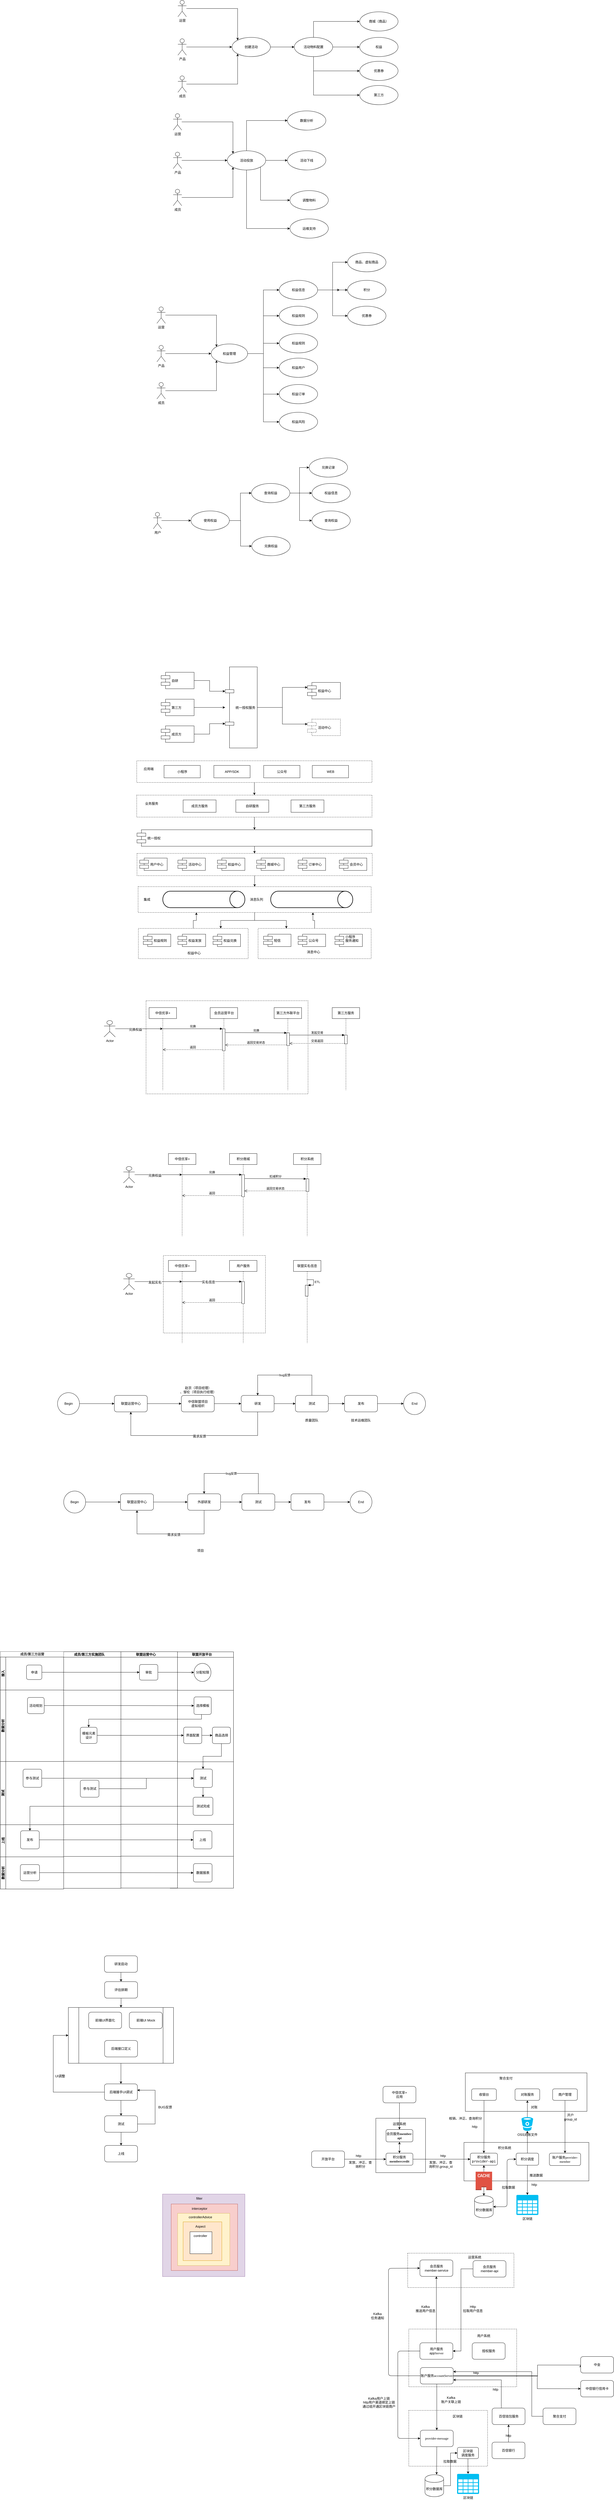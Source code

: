 <mxfile version="11.0.7" type="github"><diagram id="_uQLV0iburAJg2bt98Wd" name="Page-1"><mxGraphModel dx="2226" dy="819" grid="0" gridSize="10" guides="1" tooltips="1" connect="1" arrows="1" fold="1" page="0" pageScale="1" pageWidth="827" pageHeight="1169" math="0" shadow="0"><root><mxCell id="0"/><mxCell id="1" parent="0"/><mxCell id="jwAQFPFEKa9qwI906fVD-14" style="edgeStyle=orthogonalEdgeStyle;rounded=0;orthogonalLoop=1;jettySize=auto;html=1;" parent="1" source="jwAQFPFEKa9qwI906fVD-12" target="jwAQFPFEKa9qwI906fVD-8" edge="1"><mxGeometry relative="1" as="geometry"/></mxCell><mxCell id="jwAQFPFEKa9qwI906fVD-12" value="" style="shape=process;whiteSpace=wrap;html=1;backgroundOutline=1;" parent="1" vertex="1"><mxGeometry x="-490" y="7352" width="383" height="203" as="geometry"/></mxCell><mxCell id="hBNLrNFviFg41yGia6FT-54" value="联盟开放平台" style="swimlane;html=1;childLayout=stackLayout;resizeParent=1;resizeParentMax=0;horizontal=1;startSize=20;horizontalStack=0;swimlaneFillColor=#ffffff;swimlaneLine=1;strokeWidth=1;" parent="1" vertex="1"><mxGeometry x="-119.5" y="6058" width="231" height="860" as="geometry"/></mxCell><mxCell id="hBNLrNFviFg41yGia6FT-55" value="接入" style="swimlane;html=1;startSize=20;horizontal=0;strokeWidth=1;" parent="hBNLrNFviFg41yGia6FT-54" vertex="1"><mxGeometry y="20" width="231" height="120" as="geometry"/></mxCell><mxCell id="hBNLrNFviFg41yGia6FT-78" value="分配权限" style="strokeWidth=1;html=1;shape=mxgraph.flowchart.start_2;whiteSpace=wrap;rounded=0;shadow=0;glass=0;comic=0;fillColor=none;gradientColor=none;" parent="hBNLrNFviFg41yGia6FT-55" vertex="1"><mxGeometry x="87" y="22" width="62" height="66" as="geometry"/></mxCell><mxCell id="hBNLrNFviFg41yGia6FT-56" value="数据分析" style="swimlane;html=1;startSize=20;horizontal=0;strokeWidth=1;" parent="hBNLrNFviFg41yGia6FT-54" vertex="1"><mxGeometry y="140" width="231" height="260" as="geometry"/></mxCell><mxCell id="hBNLrNFviFg41yGia6FT-96" value="选择模板" style="rounded=1;whiteSpace=wrap;html=1;absoluteArcSize=1;arcSize=14;strokeWidth=1;shadow=0;glass=0;comic=0;fillColor=none;gradientColor=none;" parent="hBNLrNFviFg41yGia6FT-56" vertex="1"><mxGeometry x="87" y="24" width="63" height="64" as="geometry"/></mxCell><mxCell id="hBNLrNFviFg41yGia6FT-155" value="" style="edgeStyle=orthogonalEdgeStyle;rounded=0;orthogonalLoop=1;jettySize=auto;html=1;startArrow=none;startFill=0;strokeWidth=1;" parent="hBNLrNFviFg41yGia6FT-56" source="hBNLrNFviFg41yGia6FT-98" target="hBNLrNFviFg41yGia6FT-154" edge="1"><mxGeometry relative="1" as="geometry"/></mxCell><mxCell id="hBNLrNFviFg41yGia6FT-98" value="界面配置" style="rounded=1;whiteSpace=wrap;html=1;absoluteArcSize=1;arcSize=14;strokeWidth=1;shadow=0;glass=0;comic=0;fillColor=none;gradientColor=none;" parent="hBNLrNFviFg41yGia6FT-56" vertex="1"><mxGeometry x="49.5" y="134" width="66" height="60" as="geometry"/></mxCell><mxCell id="hBNLrNFviFg41yGia6FT-154" value="商品选择" style="rounded=1;whiteSpace=wrap;html=1;absoluteArcSize=1;arcSize=14;strokeWidth=1;shadow=0;glass=0;comic=0;fillColor=none;gradientColor=none;" parent="hBNLrNFviFg41yGia6FT-56" vertex="1"><mxGeometry x="154" y="134" width="66" height="60" as="geometry"/></mxCell><mxCell id="hBNLrNFviFg41yGia6FT-88" value="数据分析" style="swimlane;html=1;startSize=20;horizontal=0;strokeWidth=1;" parent="hBNLrNFviFg41yGia6FT-54" vertex="1"><mxGeometry y="400" width="231" height="228" as="geometry"/></mxCell><mxCell id="hBNLrNFviFg41yGia6FT-147" style="edgeStyle=orthogonalEdgeStyle;rounded=0;orthogonalLoop=1;jettySize=auto;html=1;entryX=0.5;entryY=0;entryDx=0;entryDy=0;startArrow=none;startFill=0;strokeWidth=1;" parent="hBNLrNFviFg41yGia6FT-88" source="hBNLrNFviFg41yGia6FT-100" target="hBNLrNFviFg41yGia6FT-102" edge="1"><mxGeometry relative="1" as="geometry"/></mxCell><mxCell id="hBNLrNFviFg41yGia6FT-100" value="测试" style="rounded=1;whiteSpace=wrap;html=1;absoluteArcSize=1;arcSize=14;strokeWidth=1;shadow=0;glass=0;comic=0;fillColor=none;gradientColor=none;" parent="hBNLrNFviFg41yGia6FT-88" vertex="1"><mxGeometry x="86" y="26.5" width="68" height="67" as="geometry"/></mxCell><mxCell id="hBNLrNFviFg41yGia6FT-102" value="测试完成" style="rounded=1;whiteSpace=wrap;html=1;absoluteArcSize=1;arcSize=14;strokeWidth=1;shadow=0;glass=0;comic=0;fillColor=none;gradientColor=none;" parent="hBNLrNFviFg41yGia6FT-88" vertex="1"><mxGeometry x="84" y="129" width="72" height="66" as="geometry"/></mxCell><mxCell id="hBNLrNFviFg41yGia6FT-106" value="数据分析" style="swimlane;html=1;startSize=20;horizontal=0;strokeWidth=1;" parent="hBNLrNFviFg41yGia6FT-54" vertex="1"><mxGeometry y="628" width="231" height="116" as="geometry"/></mxCell><mxCell id="hBNLrNFviFg41yGia6FT-149" value="上线" style="rounded=1;whiteSpace=wrap;html=1;absoluteArcSize=1;arcSize=14;strokeWidth=1;shadow=0;glass=0;comic=0;fillColor=none;gradientColor=none;" parent="hBNLrNFviFg41yGia6FT-106" vertex="1"><mxGeometry x="84.5" y="23" width="68" height="66" as="geometry"/></mxCell><mxCell id="hBNLrNFviFg41yGia6FT-145" value="数据分析" style="swimlane;html=1;startSize=20;horizontal=0;strokeWidth=1;" parent="hBNLrNFviFg41yGia6FT-54" vertex="1"><mxGeometry y="744" width="231" height="116" as="geometry"/></mxCell><mxCell id="hBNLrNFviFg41yGia6FT-146" value="数据报表" style="rounded=1;whiteSpace=wrap;html=1;absoluteArcSize=1;arcSize=14;strokeWidth=1;shadow=0;glass=0;comic=0;fillColor=none;gradientColor=none;" parent="hBNLrNFviFg41yGia6FT-145" vertex="1"><mxGeometry x="85" y="26.5" width="68" height="67" as="geometry"/></mxCell><mxCell id="hBNLrNFviFg41yGia6FT-156" style="edgeStyle=orthogonalEdgeStyle;rounded=0;orthogonalLoop=1;jettySize=auto;html=1;startArrow=none;startFill=0;strokeWidth=1;" parent="hBNLrNFviFg41yGia6FT-54" source="hBNLrNFviFg41yGia6FT-154" target="hBNLrNFviFg41yGia6FT-100" edge="1"><mxGeometry relative="1" as="geometry"/></mxCell><mxCell id="hBNLrNFviFg41yGia6FT-41" value="联盟运营中心" style="swimlane;html=1;childLayout=stackLayout;resizeParent=1;resizeParentMax=0;horizontal=1;startSize=20;horizontalStack=0;swimlaneFillColor=#ffffff;swimlaneLine=1;strokeWidth=1;" parent="1" vertex="1"><mxGeometry x="-323.5" y="6057.5" width="231" height="860" as="geometry"/></mxCell><mxCell id="hBNLrNFviFg41yGia6FT-42" value="接入" style="swimlane;html=1;startSize=20;horizontal=0;strokeWidth=1;" parent="hBNLrNFviFg41yGia6FT-41" vertex="1"><mxGeometry y="20" width="231" height="120" as="geometry"/></mxCell><mxCell id="hBNLrNFviFg41yGia6FT-74" value="审批" style="rounded=1;whiteSpace=wrap;html=1;absoluteArcSize=1;arcSize=14;strokeWidth=1;shadow=0;glass=0;comic=0;fillColor=none;gradientColor=none;" parent="hBNLrNFviFg41yGia6FT-42" vertex="1"><mxGeometry x="92.5" y="26.5" width="67" height="57" as="geometry"/></mxCell><mxCell id="hBNLrNFviFg41yGia6FT-43" value="数据分析" style="swimlane;html=1;startSize=20;horizontal=0;strokeWidth=1;" parent="hBNLrNFviFg41yGia6FT-41" vertex="1"><mxGeometry y="140" width="231" height="259" as="geometry"/></mxCell><mxCell id="hBNLrNFviFg41yGia6FT-72" value="数据分析" style="swimlane;html=1;startSize=20;horizontal=0;strokeWidth=1;" parent="hBNLrNFviFg41yGia6FT-41" vertex="1"><mxGeometry y="399" width="231" height="229" as="geometry"/></mxCell><mxCell id="hBNLrNFviFg41yGia6FT-105" value="数据分析" style="swimlane;html=1;startSize=20;horizontal=0;strokeWidth=1;" parent="hBNLrNFviFg41yGia6FT-41" vertex="1"><mxGeometry y="628" width="231" height="116" as="geometry"/></mxCell><mxCell id="hBNLrNFviFg41yGia6FT-144" value="数据分析" style="swimlane;html=1;startSize=20;horizontal=0;strokeWidth=1;" parent="hBNLrNFviFg41yGia6FT-41" vertex="1"><mxGeometry y="744" width="231" height="116" as="geometry"/></mxCell><mxCell id="DhdoxUGjmNZwTngK1xhJ-52" value="" style="rounded=0;whiteSpace=wrap;html=1;dashed=1;" parent="1" vertex="1"><mxGeometry x="-144" y="4616" width="372" height="282" as="geometry"/></mxCell><mxCell id="DhdoxUGjmNZwTngK1xhJ-33" value="" style="rounded=0;whiteSpace=wrap;html=1;dashed=1;" parent="1" vertex="1"><mxGeometry x="-207" y="3689" width="590" height="339" as="geometry"/></mxCell><mxCell id="sb0vdsLXdew2JL1Ju3i8-213" style="edgeStyle=orthogonalEdgeStyle;rounded=0;orthogonalLoop=1;jettySize=auto;html=1;entryX=0.5;entryY=0;entryDx=0;entryDy=0;" parent="1" source="sb0vdsLXdew2JL1Ju3i8-210" target="sb0vdsLXdew2JL1Ju3i8-205" edge="1"><mxGeometry relative="1" as="geometry"/></mxCell><mxCell id="sb0vdsLXdew2JL1Ju3i8-210" value="" style="rounded=0;whiteSpace=wrap;html=1;dashed=1;" parent="1" vertex="1"><mxGeometry x="-241" y="2816" width="857" height="79" as="geometry"/></mxCell><mxCell id="sb0vdsLXdew2JL1Ju3i8-208" style="edgeStyle=orthogonalEdgeStyle;rounded=0;orthogonalLoop=1;jettySize=auto;html=1;" parent="1" source="sb0vdsLXdew2JL1Ju3i8-205" target="sb0vdsLXdew2JL1Ju3i8-163" edge="1"><mxGeometry relative="1" as="geometry"/></mxCell><mxCell id="sb0vdsLXdew2JL1Ju3i8-205" value="" style="rounded=0;whiteSpace=wrap;html=1;dashed=1;" parent="1" vertex="1"><mxGeometry x="-241" y="2941" width="857" height="80" as="geometry"/></mxCell><mxCell id="sb0vdsLXdew2JL1Ju3i8-197" style="edgeStyle=orthogonalEdgeStyle;rounded=0;orthogonalLoop=1;jettySize=auto;html=1;" parent="1" source="sb0vdsLXdew2JL1Ju3i8-196" target="sb0vdsLXdew2JL1Ju3i8-186" edge="1"><mxGeometry relative="1" as="geometry"/></mxCell><mxCell id="sb0vdsLXdew2JL1Ju3i8-196" value="" style="rounded=0;whiteSpace=wrap;html=1;dashed=1;" parent="1" vertex="1"><mxGeometry x="-240" y="3153" width="857" height="81" as="geometry"/></mxCell><mxCell id="sb0vdsLXdew2JL1Ju3i8-189" style="edgeStyle=orthogonalEdgeStyle;rounded=0;orthogonalLoop=1;jettySize=auto;html=1;entryX=0.75;entryY=0;entryDx=0;entryDy=0;" parent="1" source="sb0vdsLXdew2JL1Ju3i8-186" target="sb0vdsLXdew2JL1Ju3i8-172" edge="1"><mxGeometry relative="1" as="geometry"/></mxCell><mxCell id="sb0vdsLXdew2JL1Ju3i8-190" style="edgeStyle=orthogonalEdgeStyle;rounded=0;orthogonalLoop=1;jettySize=auto;html=1;entryX=0.25;entryY=0;entryDx=0;entryDy=0;" parent="1" source="sb0vdsLXdew2JL1Ju3i8-186" target="sb0vdsLXdew2JL1Ju3i8-178" edge="1"><mxGeometry relative="1" as="geometry"/></mxCell><mxCell id="sb0vdsLXdew2JL1Ju3i8-186" value="" style="rounded=0;whiteSpace=wrap;html=1;dashed=1;" parent="1" vertex="1"><mxGeometry x="-236" y="3274" width="849" height="94" as="geometry"/></mxCell><mxCell id="sb0vdsLXdew2JL1Ju3i8-191" style="edgeStyle=orthogonalEdgeStyle;rounded=0;orthogonalLoop=1;jettySize=auto;html=1;entryX=0.75;entryY=1;entryDx=0;entryDy=0;" parent="1" source="sb0vdsLXdew2JL1Ju3i8-178" target="sb0vdsLXdew2JL1Ju3i8-186" edge="1"><mxGeometry relative="1" as="geometry"/></mxCell><mxCell id="sb0vdsLXdew2JL1Ju3i8-178" value="" style="rounded=0;whiteSpace=wrap;html=1;dashed=1;" parent="1" vertex="1"><mxGeometry x="201" y="3426" width="412" height="110" as="geometry"/></mxCell><mxCell id="sb0vdsLXdew2JL1Ju3i8-188" style="edgeStyle=orthogonalEdgeStyle;rounded=0;orthogonalLoop=1;jettySize=auto;html=1;entryX=0.25;entryY=1;entryDx=0;entryDy=0;" parent="1" source="sb0vdsLXdew2JL1Ju3i8-172" target="sb0vdsLXdew2JL1Ju3i8-186" edge="1"><mxGeometry relative="1" as="geometry"/></mxCell><mxCell id="sb0vdsLXdew2JL1Ju3i8-172" value="" style="rounded=0;whiteSpace=wrap;html=1;dashed=1;" parent="1" vertex="1"><mxGeometry x="-235" y="3426" width="400" height="110" as="geometry"/></mxCell><mxCell id="sb0vdsLXdew2JL1Ju3i8-90" style="edgeStyle=orthogonalEdgeStyle;rounded=0;orthogonalLoop=1;jettySize=auto;html=1;entryX=0;entryY=0.3;entryDx=0;entryDy=0;" parent="1" source="sb0vdsLXdew2JL1Ju3i8-1" target="sb0vdsLXdew2JL1Ju3i8-2" edge="1"><mxGeometry relative="1" as="geometry"/></mxCell><mxCell id="sb0vdsLXdew2JL1Ju3i8-91" style="edgeStyle=orthogonalEdgeStyle;rounded=0;orthogonalLoop=1;jettySize=auto;html=1;entryX=0;entryY=0.3;entryDx=0;entryDy=0;" parent="1" source="sb0vdsLXdew2JL1Ju3i8-1" target="sb0vdsLXdew2JL1Ju3i8-16" edge="1"><mxGeometry relative="1" as="geometry"/></mxCell><mxCell id="sb0vdsLXdew2JL1Ju3i8-1" value="统一授权服务" style="shape=component;align=left;spacingLeft=36;" parent="1" vertex="1"><mxGeometry x="81" y="2474.5" width="117" height="295" as="geometry"/></mxCell><mxCell id="sb0vdsLXdew2JL1Ju3i8-2" value="权益中心" style="shape=component;align=left;spacingLeft=36;" parent="1" vertex="1"><mxGeometry x="381" y="2531" width="120" height="60" as="geometry"/></mxCell><mxCell id="sb0vdsLXdew2JL1Ju3i8-20" style="edgeStyle=orthogonalEdgeStyle;rounded=0;orthogonalLoop=1;jettySize=auto;html=1;" parent="1" source="sb0vdsLXdew2JL1Ju3i8-4" target="sb0vdsLXdew2JL1Ju3i8-19" edge="1"><mxGeometry relative="1" as="geometry"/></mxCell><mxCell id="sb0vdsLXdew2JL1Ju3i8-4" value="创建活动" style="ellipse;whiteSpace=wrap;html=1;" parent="1" vertex="1"><mxGeometry x="106" y="184" width="140" height="70" as="geometry"/></mxCell><mxCell id="sb0vdsLXdew2JL1Ju3i8-13" style="edgeStyle=orthogonalEdgeStyle;rounded=0;orthogonalLoop=1;jettySize=auto;html=1;entryX=0;entryY=0;entryDx=0;entryDy=0;" parent="1" source="sb0vdsLXdew2JL1Ju3i8-6" target="sb0vdsLXdew2JL1Ju3i8-4" edge="1"><mxGeometry relative="1" as="geometry"/></mxCell><mxCell id="sb0vdsLXdew2JL1Ju3i8-6" value="运营" style="shape=umlActor;verticalLabelPosition=bottom;labelBackgroundColor=#ffffff;verticalAlign=top;html=1;" parent="1" vertex="1"><mxGeometry x="-91" y="49" width="31" height="60" as="geometry"/></mxCell><mxCell id="sb0vdsLXdew2JL1Ju3i8-14" style="edgeStyle=orthogonalEdgeStyle;rounded=0;orthogonalLoop=1;jettySize=auto;html=1;entryX=0;entryY=0.5;entryDx=0;entryDy=0;" parent="1" source="sb0vdsLXdew2JL1Ju3i8-8" target="sb0vdsLXdew2JL1Ju3i8-4" edge="1"><mxGeometry relative="1" as="geometry"/></mxCell><mxCell id="sb0vdsLXdew2JL1Ju3i8-8" value="产品" style="shape=umlActor;verticalLabelPosition=bottom;labelBackgroundColor=#ffffff;verticalAlign=top;html=1;" parent="1" vertex="1"><mxGeometry x="-91" y="189" width="31" height="60" as="geometry"/></mxCell><mxCell id="sb0vdsLXdew2JL1Ju3i8-15" style="edgeStyle=orthogonalEdgeStyle;rounded=0;orthogonalLoop=1;jettySize=auto;html=1;entryX=0;entryY=1;entryDx=0;entryDy=0;" parent="1" source="sb0vdsLXdew2JL1Ju3i8-11" target="sb0vdsLXdew2JL1Ju3i8-4" edge="1"><mxGeometry relative="1" as="geometry"/></mxCell><mxCell id="sb0vdsLXdew2JL1Ju3i8-11" value="成员" style="shape=umlActor;verticalLabelPosition=bottom;labelBackgroundColor=#ffffff;verticalAlign=top;html=1;" parent="1" vertex="1"><mxGeometry x="-91" y="324" width="31" height="60" as="geometry"/></mxCell><mxCell id="sb0vdsLXdew2JL1Ju3i8-16" value="活动中心" style="shape=component;align=left;spacingLeft=36;dashed=1;" parent="1" vertex="1"><mxGeometry x="381" y="2664.5" width="120" height="60" as="geometry"/></mxCell><mxCell id="sb0vdsLXdew2JL1Ju3i8-24" style="edgeStyle=orthogonalEdgeStyle;rounded=0;orthogonalLoop=1;jettySize=auto;html=1;entryX=0;entryY=0.5;entryDx=0;entryDy=0;" parent="1" source="sb0vdsLXdew2JL1Ju3i8-19" target="sb0vdsLXdew2JL1Ju3i8-21" edge="1"><mxGeometry relative="1" as="geometry"><Array as="points"><mxPoint x="403" y="126"/></Array></mxGeometry></mxCell><mxCell id="sb0vdsLXdew2JL1Ju3i8-25" style="edgeStyle=orthogonalEdgeStyle;rounded=0;orthogonalLoop=1;jettySize=auto;html=1;" parent="1" source="sb0vdsLXdew2JL1Ju3i8-19" target="sb0vdsLXdew2JL1Ju3i8-22" edge="1"><mxGeometry relative="1" as="geometry"/></mxCell><mxCell id="sb0vdsLXdew2JL1Ju3i8-26" style="edgeStyle=orthogonalEdgeStyle;rounded=0;orthogonalLoop=1;jettySize=auto;html=1;entryX=0;entryY=0.5;entryDx=0;entryDy=0;" parent="1" source="sb0vdsLXdew2JL1Ju3i8-19" target="sb0vdsLXdew2JL1Ju3i8-23" edge="1"><mxGeometry relative="1" as="geometry"><Array as="points"><mxPoint x="403" y="306"/></Array></mxGeometry></mxCell><mxCell id="sb0vdsLXdew2JL1Ju3i8-29" style="edgeStyle=orthogonalEdgeStyle;rounded=0;orthogonalLoop=1;jettySize=auto;html=1;entryX=0;entryY=0.5;entryDx=0;entryDy=0;" parent="1" source="sb0vdsLXdew2JL1Ju3i8-19" target="sb0vdsLXdew2JL1Ju3i8-28" edge="1"><mxGeometry relative="1" as="geometry"><Array as="points"><mxPoint x="403" y="394"/></Array></mxGeometry></mxCell><mxCell id="sb0vdsLXdew2JL1Ju3i8-19" value="活动物料配置" style="ellipse;whiteSpace=wrap;html=1;" parent="1" vertex="1"><mxGeometry x="333" y="184" width="140" height="70" as="geometry"/></mxCell><mxCell id="sb0vdsLXdew2JL1Ju3i8-21" value="商城（商品）" style="ellipse;whiteSpace=wrap;html=1;" parent="1" vertex="1"><mxGeometry x="571" y="91" width="140" height="70" as="geometry"/></mxCell><mxCell id="sb0vdsLXdew2JL1Ju3i8-22" value="权益" style="ellipse;whiteSpace=wrap;html=1;" parent="1" vertex="1"><mxGeometry x="571" y="184" width="140" height="70" as="geometry"/></mxCell><mxCell id="sb0vdsLXdew2JL1Ju3i8-23" value="优惠券" style="ellipse;whiteSpace=wrap;html=1;" parent="1" vertex="1"><mxGeometry x="571" y="271" width="140" height="70" as="geometry"/></mxCell><mxCell id="sb0vdsLXdew2JL1Ju3i8-28" value="第三方" style="ellipse;whiteSpace=wrap;html=1;" parent="1" vertex="1"><mxGeometry x="571" y="359" width="140" height="70" as="geometry"/></mxCell><mxCell id="sb0vdsLXdew2JL1Ju3i8-79" style="edgeStyle=orthogonalEdgeStyle;rounded=0;orthogonalLoop=1;jettySize=auto;html=1;entryX=0;entryY=0.3;entryDx=0;entryDy=0;" parent="1" source="sb0vdsLXdew2JL1Ju3i8-31" target="sb0vdsLXdew2JL1Ju3i8-1" edge="1"><mxGeometry relative="1" as="geometry"><mxPoint x="47" y="2621.5" as="targetPoint"/></mxGeometry></mxCell><mxCell id="sb0vdsLXdew2JL1Ju3i8-31" value="自研" style="shape=component;align=left;spacingLeft=36;" parent="1" vertex="1"><mxGeometry x="-152" y="2494" width="120" height="60" as="geometry"/></mxCell><mxCell id="sb0vdsLXdew2JL1Ju3i8-80" style="edgeStyle=orthogonalEdgeStyle;rounded=0;orthogonalLoop=1;jettySize=auto;html=1;" parent="1" source="sb0vdsLXdew2JL1Ju3i8-32" target="sb0vdsLXdew2JL1Ju3i8-1" edge="1"><mxGeometry relative="1" as="geometry"><mxPoint x="47" y="2621.5" as="targetPoint"/></mxGeometry></mxCell><mxCell id="sb0vdsLXdew2JL1Ju3i8-32" value="第三方" style="shape=component;align=left;spacingLeft=36;" parent="1" vertex="1"><mxGeometry x="-152" y="2592" width="120" height="60" as="geometry"/></mxCell><mxCell id="sb0vdsLXdew2JL1Ju3i8-36" style="edgeStyle=orthogonalEdgeStyle;rounded=0;orthogonalLoop=1;jettySize=auto;html=1;exitX=0.5;exitY=0;exitDx=0;exitDy=0;entryX=0;entryY=0.5;entryDx=0;entryDy=0;" parent="1" source="sb0vdsLXdew2JL1Ju3i8-37" target="sb0vdsLXdew2JL1Ju3i8-48" edge="1"><mxGeometry relative="1" as="geometry"><Array as="points"><mxPoint x="159" y="486.5"/></Array></mxGeometry></mxCell><mxCell id="sb0vdsLXdew2JL1Ju3i8-54" style="edgeStyle=orthogonalEdgeStyle;rounded=0;orthogonalLoop=1;jettySize=auto;html=1;entryX=0;entryY=0.5;entryDx=0;entryDy=0;" parent="1" source="sb0vdsLXdew2JL1Ju3i8-37" target="sb0vdsLXdew2JL1Ju3i8-53" edge="1"><mxGeometry relative="1" as="geometry"><Array as="points"><mxPoint x="210" y="776.5"/></Array></mxGeometry></mxCell><mxCell id="sb0vdsLXdew2JL1Ju3i8-56" style="edgeStyle=orthogonalEdgeStyle;rounded=0;orthogonalLoop=1;jettySize=auto;html=1;entryX=0;entryY=0.5;entryDx=0;entryDy=0;" parent="1" source="sb0vdsLXdew2JL1Ju3i8-37" target="sb0vdsLXdew2JL1Ju3i8-55" edge="1"><mxGeometry relative="1" as="geometry"/></mxCell><mxCell id="sb0vdsLXdew2JL1Ju3i8-59" style="edgeStyle=orthogonalEdgeStyle;rounded=0;orthogonalLoop=1;jettySize=auto;html=1;entryX=0;entryY=0.5;entryDx=0;entryDy=0;" parent="1" source="sb0vdsLXdew2JL1Ju3i8-37" target="sb0vdsLXdew2JL1Ju3i8-57" edge="1"><mxGeometry relative="1" as="geometry"><Array as="points"><mxPoint x="159" y="879.5"/></Array></mxGeometry></mxCell><mxCell id="sb0vdsLXdew2JL1Ju3i8-37" value="活动投放" style="ellipse;whiteSpace=wrap;html=1;" parent="1" vertex="1"><mxGeometry x="89" y="596.5" width="140" height="70" as="geometry"/></mxCell><mxCell id="sb0vdsLXdew2JL1Ju3i8-38" style="edgeStyle=orthogonalEdgeStyle;rounded=0;orthogonalLoop=1;jettySize=auto;html=1;entryX=0;entryY=0;entryDx=0;entryDy=0;" parent="1" source="sb0vdsLXdew2JL1Ju3i8-39" target="sb0vdsLXdew2JL1Ju3i8-37" edge="1"><mxGeometry relative="1" as="geometry"/></mxCell><mxCell id="sb0vdsLXdew2JL1Ju3i8-39" value="运营" style="shape=umlActor;verticalLabelPosition=bottom;labelBackgroundColor=#ffffff;verticalAlign=top;html=1;" parent="1" vertex="1"><mxGeometry x="-108" y="461.5" width="31" height="60" as="geometry"/></mxCell><mxCell id="sb0vdsLXdew2JL1Ju3i8-40" style="edgeStyle=orthogonalEdgeStyle;rounded=0;orthogonalLoop=1;jettySize=auto;html=1;entryX=0;entryY=0.5;entryDx=0;entryDy=0;" parent="1" source="sb0vdsLXdew2JL1Ju3i8-41" target="sb0vdsLXdew2JL1Ju3i8-37" edge="1"><mxGeometry relative="1" as="geometry"/></mxCell><mxCell id="sb0vdsLXdew2JL1Ju3i8-41" value="产品" style="shape=umlActor;verticalLabelPosition=bottom;labelBackgroundColor=#ffffff;verticalAlign=top;html=1;" parent="1" vertex="1"><mxGeometry x="-108" y="601.5" width="31" height="60" as="geometry"/></mxCell><mxCell id="sb0vdsLXdew2JL1Ju3i8-42" style="edgeStyle=orthogonalEdgeStyle;rounded=0;orthogonalLoop=1;jettySize=auto;html=1;entryX=0;entryY=1;entryDx=0;entryDy=0;" parent="1" source="sb0vdsLXdew2JL1Ju3i8-43" target="sb0vdsLXdew2JL1Ju3i8-37" edge="1"><mxGeometry relative="1" as="geometry"/></mxCell><mxCell id="sb0vdsLXdew2JL1Ju3i8-43" value="成员" style="shape=umlActor;verticalLabelPosition=bottom;labelBackgroundColor=#ffffff;verticalAlign=top;html=1;" parent="1" vertex="1"><mxGeometry x="-108" y="736.5" width="31" height="60" as="geometry"/></mxCell><mxCell id="sb0vdsLXdew2JL1Ju3i8-48" value="数据分析" style="ellipse;whiteSpace=wrap;html=1;" parent="1" vertex="1"><mxGeometry x="308" y="451.5" width="140" height="70" as="geometry"/></mxCell><mxCell id="sb0vdsLXdew2JL1Ju3i8-53" value="调整物料" style="ellipse;whiteSpace=wrap;html=1;" parent="1" vertex="1"><mxGeometry x="317" y="741.5" width="140" height="70" as="geometry"/></mxCell><mxCell id="sb0vdsLXdew2JL1Ju3i8-55" value="活动下线" style="ellipse;whiteSpace=wrap;html=1;" parent="1" vertex="1"><mxGeometry x="308" y="596.5" width="140" height="70" as="geometry"/></mxCell><mxCell id="sb0vdsLXdew2JL1Ju3i8-57" value="运维支持" style="ellipse;whiteSpace=wrap;html=1;" parent="1" vertex="1"><mxGeometry x="317" y="844.5" width="140" height="70" as="geometry"/></mxCell><mxCell id="sb0vdsLXdew2JL1Ju3i8-82" style="edgeStyle=orthogonalEdgeStyle;rounded=0;orthogonalLoop=1;jettySize=auto;html=1;entryX=0;entryY=0.7;entryDx=0;entryDy=0;" parent="1" source="sb0vdsLXdew2JL1Ju3i8-78" target="sb0vdsLXdew2JL1Ju3i8-1" edge="1"><mxGeometry relative="1" as="geometry"><mxPoint x="47" y="2621.5" as="targetPoint"/></mxGeometry></mxCell><mxCell id="sb0vdsLXdew2JL1Ju3i8-78" value="成员方" style="shape=component;align=left;spacingLeft=36;" parent="1" vertex="1"><mxGeometry x="-152" y="2689" width="120" height="60" as="geometry"/></mxCell><mxCell id="sb0vdsLXdew2JL1Ju3i8-112" style="edgeStyle=orthogonalEdgeStyle;rounded=0;orthogonalLoop=1;jettySize=auto;html=1;entryX=0;entryY=0.5;entryDx=0;entryDy=0;" parent="1" source="sb0vdsLXdew2JL1Ju3i8-98" target="sb0vdsLXdew2JL1Ju3i8-109" edge="1"><mxGeometry relative="1" as="geometry"/></mxCell><mxCell id="sb0vdsLXdew2JL1Ju3i8-113" style="edgeStyle=orthogonalEdgeStyle;rounded=0;orthogonalLoop=1;jettySize=auto;html=1;entryX=0;entryY=0.5;entryDx=0;entryDy=0;" parent="1" source="sb0vdsLXdew2JL1Ju3i8-98" target="sb0vdsLXdew2JL1Ju3i8-110" edge="1"><mxGeometry relative="1" as="geometry"/></mxCell><mxCell id="sb0vdsLXdew2JL1Ju3i8-114" style="edgeStyle=orthogonalEdgeStyle;rounded=0;orthogonalLoop=1;jettySize=auto;html=1;" parent="1" source="sb0vdsLXdew2JL1Ju3i8-98" target="sb0vdsLXdew2JL1Ju3i8-111" edge="1"><mxGeometry relative="1" as="geometry"/></mxCell><mxCell id="sb0vdsLXdew2JL1Ju3i8-117" style="edgeStyle=orthogonalEdgeStyle;rounded=0;orthogonalLoop=1;jettySize=auto;html=1;entryX=0;entryY=0.5;entryDx=0;entryDy=0;" parent="1" source="sb0vdsLXdew2JL1Ju3i8-98" target="sb0vdsLXdew2JL1Ju3i8-115" edge="1"><mxGeometry relative="1" as="geometry"/></mxCell><mxCell id="sb0vdsLXdew2JL1Ju3i8-118" style="edgeStyle=orthogonalEdgeStyle;rounded=0;orthogonalLoop=1;jettySize=auto;html=1;entryX=0;entryY=0.5;entryDx=0;entryDy=0;" parent="1" source="sb0vdsLXdew2JL1Ju3i8-98" target="sb0vdsLXdew2JL1Ju3i8-116" edge="1"><mxGeometry relative="1" as="geometry"/></mxCell><mxCell id="sb0vdsLXdew2JL1Ju3i8-120" style="edgeStyle=orthogonalEdgeStyle;rounded=0;orthogonalLoop=1;jettySize=auto;html=1;entryX=0;entryY=0.5;entryDx=0;entryDy=0;" parent="1" source="sb0vdsLXdew2JL1Ju3i8-98" target="sb0vdsLXdew2JL1Ju3i8-119" edge="1"><mxGeometry relative="1" as="geometry"/></mxCell><mxCell id="sb0vdsLXdew2JL1Ju3i8-98" value="权益管理" style="ellipse;whiteSpace=wrap;html=1;" parent="1" vertex="1"><mxGeometry x="30" y="1299.5" width="133" height="70" as="geometry"/></mxCell><mxCell id="sb0vdsLXdew2JL1Ju3i8-99" style="edgeStyle=orthogonalEdgeStyle;rounded=0;orthogonalLoop=1;jettySize=auto;html=1;entryX=0;entryY=0;entryDx=0;entryDy=0;" parent="1" source="sb0vdsLXdew2JL1Ju3i8-100" target="sb0vdsLXdew2JL1Ju3i8-98" edge="1"><mxGeometry relative="1" as="geometry"/></mxCell><mxCell id="sb0vdsLXdew2JL1Ju3i8-100" value="运营" style="shape=umlActor;verticalLabelPosition=bottom;labelBackgroundColor=#ffffff;verticalAlign=top;html=1;" parent="1" vertex="1"><mxGeometry x="-167.5" y="1164.5" width="31" height="60" as="geometry"/></mxCell><mxCell id="sb0vdsLXdew2JL1Ju3i8-101" style="edgeStyle=orthogonalEdgeStyle;rounded=0;orthogonalLoop=1;jettySize=auto;html=1;entryX=0;entryY=0.5;entryDx=0;entryDy=0;" parent="1" source="sb0vdsLXdew2JL1Ju3i8-102" target="sb0vdsLXdew2JL1Ju3i8-98" edge="1"><mxGeometry relative="1" as="geometry"/></mxCell><mxCell id="sb0vdsLXdew2JL1Ju3i8-102" value="产品" style="shape=umlActor;verticalLabelPosition=bottom;labelBackgroundColor=#ffffff;verticalAlign=top;html=1;" parent="1" vertex="1"><mxGeometry x="-167.5" y="1304.5" width="31" height="60" as="geometry"/></mxCell><mxCell id="sb0vdsLXdew2JL1Ju3i8-103" style="edgeStyle=orthogonalEdgeStyle;rounded=0;orthogonalLoop=1;jettySize=auto;html=1;entryX=0;entryY=1;entryDx=0;entryDy=0;" parent="1" source="sb0vdsLXdew2JL1Ju3i8-104" target="sb0vdsLXdew2JL1Ju3i8-98" edge="1"><mxGeometry relative="1" as="geometry"/></mxCell><mxCell id="sb0vdsLXdew2JL1Ju3i8-104" value="成员" style="shape=umlActor;verticalLabelPosition=bottom;labelBackgroundColor=#ffffff;verticalAlign=top;html=1;" parent="1" vertex="1"><mxGeometry x="-167.5" y="1439.5" width="31" height="60" as="geometry"/></mxCell><mxCell id="sb0vdsLXdew2JL1Ju3i8-143" style="edgeStyle=orthogonalEdgeStyle;rounded=0;orthogonalLoop=1;jettySize=auto;html=1;entryX=0;entryY=0.5;entryDx=0;entryDy=0;" parent="1" source="sb0vdsLXdew2JL1Ju3i8-109" target="sb0vdsLXdew2JL1Ju3i8-140" edge="1"><mxGeometry relative="1" as="geometry"/></mxCell><mxCell id="sb0vdsLXdew2JL1Ju3i8-144" style="edgeStyle=orthogonalEdgeStyle;rounded=0;orthogonalLoop=1;jettySize=auto;html=1;entryX=0;entryY=0.5;entryDx=0;entryDy=0;" parent="1" source="sb0vdsLXdew2JL1Ju3i8-109" target="sb0vdsLXdew2JL1Ju3i8-138" edge="1"><mxGeometry relative="1" as="geometry"/></mxCell><mxCell id="sb0vdsLXdew2JL1Ju3i8-145" style="edgeStyle=orthogonalEdgeStyle;rounded=0;orthogonalLoop=1;jettySize=auto;html=1;entryX=0;entryY=0.5;entryDx=0;entryDy=0;" parent="1" source="sb0vdsLXdew2JL1Ju3i8-109" target="sb0vdsLXdew2JL1Ju3i8-142" edge="1"><mxGeometry relative="1" as="geometry"/></mxCell><mxCell id="sb0vdsLXdew2JL1Ju3i8-147" value="" style="edgeStyle=orthogonalEdgeStyle;rounded=0;orthogonalLoop=1;jettySize=auto;html=1;" parent="1" source="sb0vdsLXdew2JL1Ju3i8-109" edge="1"><mxGeometry relative="1" as="geometry"><mxPoint x="498" y="1103" as="targetPoint"/></mxGeometry></mxCell><mxCell id="sb0vdsLXdew2JL1Ju3i8-109" value="权益信息" style="ellipse;whiteSpace=wrap;html=1;" parent="1" vertex="1"><mxGeometry x="278" y="1068" width="140" height="70" as="geometry"/></mxCell><mxCell id="sb0vdsLXdew2JL1Ju3i8-138" value="商品、虚拟商品" style="ellipse;whiteSpace=wrap;html=1;" parent="1" vertex="1"><mxGeometry x="527" y="967" width="140" height="70" as="geometry"/></mxCell><mxCell id="sb0vdsLXdew2JL1Ju3i8-140" value="积分" style="ellipse;whiteSpace=wrap;html=1;" parent="1" vertex="1"><mxGeometry x="527" y="1068" width="140" height="70" as="geometry"/></mxCell><mxCell id="sb0vdsLXdew2JL1Ju3i8-110" value="权益规则" style="ellipse;whiteSpace=wrap;html=1;" parent="1" vertex="1"><mxGeometry x="278" y="1162" width="140" height="70" as="geometry"/></mxCell><mxCell id="sb0vdsLXdew2JL1Ju3i8-111" value="权益规则" style="ellipse;whiteSpace=wrap;html=1;" parent="1" vertex="1"><mxGeometry x="278" y="1262" width="140" height="70" as="geometry"/></mxCell><mxCell id="sb0vdsLXdew2JL1Ju3i8-115" value="权益用户" style="ellipse;whiteSpace=wrap;html=1;" parent="1" vertex="1"><mxGeometry x="278" y="1351" width="140" height="70" as="geometry"/></mxCell><mxCell id="sb0vdsLXdew2JL1Ju3i8-116" value="权益订单" style="ellipse;whiteSpace=wrap;html=1;" parent="1" vertex="1"><mxGeometry x="278" y="1447" width="140" height="70" as="geometry"/></mxCell><mxCell id="sb0vdsLXdew2JL1Ju3i8-119" value="权益风险" style="ellipse;whiteSpace=wrap;html=1;" parent="1" vertex="1"><mxGeometry x="278" y="1548" width="140" height="70" as="geometry"/></mxCell><mxCell id="sb0vdsLXdew2JL1Ju3i8-125" style="edgeStyle=orthogonalEdgeStyle;rounded=0;orthogonalLoop=1;jettySize=auto;html=1;" parent="1" source="sb0vdsLXdew2JL1Ju3i8-121" target="sb0vdsLXdew2JL1Ju3i8-124" edge="1"><mxGeometry relative="1" as="geometry"/></mxCell><mxCell id="sb0vdsLXdew2JL1Ju3i8-121" value="用户" style="shape=umlActor;verticalLabelPosition=bottom;labelBackgroundColor=#ffffff;verticalAlign=top;html=1;" parent="1" vertex="1"><mxGeometry x="-180.5" y="1912" width="30" height="60" as="geometry"/></mxCell><mxCell id="sb0vdsLXdew2JL1Ju3i8-131" value="" style="edgeStyle=orthogonalEdgeStyle;rounded=0;orthogonalLoop=1;jettySize=auto;html=1;entryX=0;entryY=0.5;entryDx=0;entryDy=0;" parent="1" source="sb0vdsLXdew2JL1Ju3i8-123" target="sb0vdsLXdew2JL1Ju3i8-130" edge="1"><mxGeometry relative="1" as="geometry"/></mxCell><mxCell id="sb0vdsLXdew2JL1Ju3i8-133" value="" style="edgeStyle=orthogonalEdgeStyle;rounded=0;orthogonalLoop=1;jettySize=auto;html=1;entryX=0;entryY=0.5;entryDx=0;entryDy=0;" parent="1" target="sb0vdsLXdew2JL1Ju3i8-132" edge="1"><mxGeometry relative="1" as="geometry"><mxPoint x="320" y="1842" as="sourcePoint"/><mxPoint x="387" y="1942" as="targetPoint"/><Array as="points"><mxPoint x="352" y="1842"/><mxPoint x="352" y="1942"/></Array></mxGeometry></mxCell><mxCell id="sb0vdsLXdew2JL1Ju3i8-135" value="" style="edgeStyle=orthogonalEdgeStyle;rounded=0;orthogonalLoop=1;jettySize=auto;html=1;" parent="1" source="sb0vdsLXdew2JL1Ju3i8-123" target="sb0vdsLXdew2JL1Ju3i8-134" edge="1"><mxGeometry relative="1" as="geometry"/></mxCell><mxCell id="sb0vdsLXdew2JL1Ju3i8-123" value="查询权益" style="ellipse;whiteSpace=wrap;html=1;" parent="1" vertex="1"><mxGeometry x="177" y="1807" width="140" height="70" as="geometry"/></mxCell><mxCell id="sb0vdsLXdew2JL1Ju3i8-134" value="权益信息" style="ellipse;whiteSpace=wrap;html=1;" parent="1" vertex="1"><mxGeometry x="397" y="1807" width="140" height="70" as="geometry"/></mxCell><mxCell id="sb0vdsLXdew2JL1Ju3i8-132" value="查询权益" style="ellipse;whiteSpace=wrap;html=1;" parent="1" vertex="1"><mxGeometry x="397" y="1907" width="140" height="70" as="geometry"/></mxCell><mxCell id="sb0vdsLXdew2JL1Ju3i8-130" value="兑换记录" style="ellipse;whiteSpace=wrap;html=1;" parent="1" vertex="1"><mxGeometry x="387" y="1714" width="140" height="70" as="geometry"/></mxCell><mxCell id="sb0vdsLXdew2JL1Ju3i8-128" style="edgeStyle=orthogonalEdgeStyle;rounded=0;orthogonalLoop=1;jettySize=auto;html=1;entryX=0;entryY=0.5;entryDx=0;entryDy=0;" parent="1" source="sb0vdsLXdew2JL1Ju3i8-124" target="sb0vdsLXdew2JL1Ju3i8-123" edge="1"><mxGeometry relative="1" as="geometry"/></mxCell><mxCell id="sb0vdsLXdew2JL1Ju3i8-129" style="edgeStyle=orthogonalEdgeStyle;rounded=0;orthogonalLoop=1;jettySize=auto;html=1;entryX=0;entryY=0.5;entryDx=0;entryDy=0;" parent="1" source="sb0vdsLXdew2JL1Ju3i8-124" target="sb0vdsLXdew2JL1Ju3i8-127" edge="1"><mxGeometry relative="1" as="geometry"/></mxCell><mxCell id="sb0vdsLXdew2JL1Ju3i8-124" value="使用权益" style="ellipse;whiteSpace=wrap;html=1;" parent="1" vertex="1"><mxGeometry x="-43.5" y="1907" width="140" height="70" as="geometry"/></mxCell><mxCell id="sb0vdsLXdew2JL1Ju3i8-127" value="兑换权益" style="ellipse;whiteSpace=wrap;html=1;" parent="1" vertex="1"><mxGeometry x="178" y="2000" width="140" height="70" as="geometry"/></mxCell><mxCell id="sb0vdsLXdew2JL1Ju3i8-142" value="优惠券" style="ellipse;whiteSpace=wrap;html=1;" parent="1" vertex="1"><mxGeometry x="527" y="1162" width="140" height="70" as="geometry"/></mxCell><mxCell id="sb0vdsLXdew2JL1Ju3i8-148" value="权益发放" style="shape=component;align=left;spacingLeft=36;" parent="1" vertex="1"><mxGeometry x="-91" y="3447" width="101" height="45" as="geometry"/></mxCell><mxCell id="sb0vdsLXdew2JL1Ju3i8-149" value="权益规则" style="shape=component;align=left;spacingLeft=36;" parent="1" vertex="1"><mxGeometry x="-217" y="3447" width="100" height="45" as="geometry"/></mxCell><mxCell id="sb0vdsLXdew2JL1Ju3i8-153" value="用户中心" style="shape=component;align=left;spacingLeft=36;" parent="1" vertex="1"><mxGeometry x="-230" y="3170" width="100" height="45" as="geometry"/></mxCell><mxCell id="sb0vdsLXdew2JL1Ju3i8-154" value="活动中心" style="shape=component;align=left;spacingLeft=36;" parent="1" vertex="1"><mxGeometry x="-91" y="3170" width="100" height="45" as="geometry"/></mxCell><mxCell id="sb0vdsLXdew2JL1Ju3i8-207" style="edgeStyle=orthogonalEdgeStyle;rounded=0;orthogonalLoop=1;jettySize=auto;html=1;entryX=0.5;entryY=0;entryDx=0;entryDy=0;" parent="1" source="sb0vdsLXdew2JL1Ju3i8-163" target="sb0vdsLXdew2JL1Ju3i8-196" edge="1"><mxGeometry relative="1" as="geometry"/></mxCell><mxCell id="sb0vdsLXdew2JL1Ju3i8-163" value="统一授权" style="shape=component;align=left;spacingLeft=36;" parent="1" vertex="1"><mxGeometry x="-240" y="3067" width="856" height="60" as="geometry"/></mxCell><mxCell id="sb0vdsLXdew2JL1Ju3i8-167" value="小程序" style="rounded=0;whiteSpace=wrap;html=1;" parent="1" vertex="1"><mxGeometry x="-141.5" y="2833" width="132" height="45" as="geometry"/></mxCell><mxCell id="sb0vdsLXdew2JL1Ju3i8-168" value="短信" style="shape=component;align=left;spacingLeft=36;" parent="1" vertex="1"><mxGeometry x="221" y="3447" width="100" height="45" as="geometry"/></mxCell><mxCell id="sb0vdsLXdew2JL1Ju3i8-173" value="权益中心" style="text;html=1;strokeColor=none;fillColor=none;align=center;verticalAlign=middle;whiteSpace=wrap;rounded=0;dashed=1;" parent="1" vertex="1"><mxGeometry x="-59" y="3505.5" width="54" height="20" as="geometry"/></mxCell><mxCell id="sb0vdsLXdew2JL1Ju3i8-174" value="权益兑换" style="shape=component;align=left;spacingLeft=36;" parent="1" vertex="1"><mxGeometry x="37" y="3447" width="100" height="45" as="geometry"/></mxCell><mxCell id="sb0vdsLXdew2JL1Ju3i8-179" value="公众号" style="shape=component;align=left;spacingLeft=36;" parent="1" vertex="1"><mxGeometry x="347" y="3447" width="100" height="45" as="geometry"/></mxCell><mxCell id="sb0vdsLXdew2JL1Ju3i8-180" value="小程序&#10;服务通知&#10;" style="shape=component;align=left;spacingLeft=36;" parent="1" vertex="1"><mxGeometry x="481" y="3447" width="100" height="45" as="geometry"/></mxCell><mxCell id="sb0vdsLXdew2JL1Ju3i8-181" value="消息中心" style="text;html=1;strokeColor=none;fillColor=none;align=center;verticalAlign=middle;whiteSpace=wrap;rounded=0;dashed=1;" parent="1" vertex="1"><mxGeometry x="376" y="3501.5" width="54" height="20" as="geometry"/></mxCell><mxCell id="sb0vdsLXdew2JL1Ju3i8-182" value="权益中心" style="shape=component;align=left;spacingLeft=36;" parent="1" vertex="1"><mxGeometry x="53" y="3170" width="100" height="45" as="geometry"/></mxCell><mxCell id="sb0vdsLXdew2JL1Ju3i8-184" value="" style="strokeWidth=2;html=1;shape=mxgraph.flowchart.direct_data;whiteSpace=wrap;" parent="1" vertex="1"><mxGeometry x="247" y="3290.5" width="299" height="60" as="geometry"/></mxCell><mxCell id="sb0vdsLXdew2JL1Ju3i8-185" value="" style="strokeWidth=2;html=1;shape=mxgraph.flowchart.direct_data;whiteSpace=wrap;" parent="1" vertex="1"><mxGeometry x="-146" y="3290.5" width="299" height="60" as="geometry"/></mxCell><mxCell id="sb0vdsLXdew2JL1Ju3i8-187" value="消息队列" style="text;html=1;strokeColor=none;fillColor=none;align=center;verticalAlign=middle;whiteSpace=wrap;rounded=0;" parent="1" vertex="1"><mxGeometry x="168.5" y="3310.5" width="53" height="20" as="geometry"/></mxCell><mxCell id="sb0vdsLXdew2JL1Ju3i8-193" value="商城中心" style="shape=component;align=left;spacingLeft=36;" parent="1" vertex="1"><mxGeometry x="196" y="3170" width="100" height="45" as="geometry"/></mxCell><mxCell id="sb0vdsLXdew2JL1Ju3i8-194" value="订单中心" style="shape=component;align=left;spacingLeft=36;" parent="1" vertex="1"><mxGeometry x="347" y="3170" width="100" height="45" as="geometry"/></mxCell><mxCell id="sb0vdsLXdew2JL1Ju3i8-195" value="会员中心" style="shape=component;align=left;spacingLeft=36;" parent="1" vertex="1"><mxGeometry x="497" y="3170" width="100" height="45" as="geometry"/></mxCell><mxCell id="sb0vdsLXdew2JL1Ju3i8-199" value="成员方服务" style="rounded=0;whiteSpace=wrap;html=1;" parent="1" vertex="1"><mxGeometry x="-72" y="2958.5" width="120" height="45" as="geometry"/></mxCell><mxCell id="sb0vdsLXdew2JL1Ju3i8-200" value="自研服务" style="rounded=0;whiteSpace=wrap;html=1;" parent="1" vertex="1"><mxGeometry x="120" y="2958.5" width="120" height="45" as="geometry"/></mxCell><mxCell id="sb0vdsLXdew2JL1Ju3i8-201" value="第三方服务" style="rounded=0;whiteSpace=wrap;html=1;" parent="1" vertex="1"><mxGeometry x="321" y="2958.5" width="120" height="45" as="geometry"/></mxCell><mxCell id="sb0vdsLXdew2JL1Ju3i8-202" value="APP/SDK" style="rounded=0;whiteSpace=wrap;html=1;" parent="1" vertex="1"><mxGeometry x="40" y="2833" width="132" height="45" as="geometry"/></mxCell><mxCell id="sb0vdsLXdew2JL1Ju3i8-203" value="公众号" style="rounded=0;whiteSpace=wrap;html=1;" parent="1" vertex="1"><mxGeometry x="221.5" y="2833" width="132" height="45" as="geometry"/></mxCell><mxCell id="sb0vdsLXdew2JL1Ju3i8-204" value="WEB" style="rounded=0;whiteSpace=wrap;html=1;" parent="1" vertex="1"><mxGeometry x="398.5" y="2833" width="132" height="45" as="geometry"/></mxCell><mxCell id="sb0vdsLXdew2JL1Ju3i8-206" value="业务服务" style="text;html=1;strokeColor=none;fillColor=none;align=center;verticalAlign=middle;whiteSpace=wrap;rounded=0;" parent="1" vertex="1"><mxGeometry x="-217" y="2962" width="61" height="20" as="geometry"/></mxCell><mxCell id="sb0vdsLXdew2JL1Ju3i8-209" value="集成" style="text;html=1;strokeColor=none;fillColor=none;align=center;verticalAlign=middle;whiteSpace=wrap;rounded=0;" parent="1" vertex="1"><mxGeometry x="-230" y="3310.5" width="53" height="20" as="geometry"/></mxCell><mxCell id="sb0vdsLXdew2JL1Ju3i8-211" value="应用端" style="text;html=1;strokeColor=none;fillColor=none;align=center;verticalAlign=middle;whiteSpace=wrap;rounded=0;" parent="1" vertex="1"><mxGeometry x="-228.5" y="2835.5" width="61" height="20" as="geometry"/></mxCell><mxCell id="DhdoxUGjmNZwTngK1xhJ-1" value="会员运营平台" style="shape=umlLifeline;perimeter=lifelinePerimeter;whiteSpace=wrap;html=1;container=1;collapsible=0;recursiveResize=0;outlineConnect=0;" parent="1" vertex="1"><mxGeometry x="26.5" y="3714" width="100" height="300" as="geometry"/></mxCell><mxCell id="DhdoxUGjmNZwTngK1xhJ-11" value="" style="html=1;points=[];perimeter=orthogonalPerimeter;" parent="DhdoxUGjmNZwTngK1xhJ-1" vertex="1"><mxGeometry x="44.5" y="77" width="10" height="80" as="geometry"/></mxCell><mxCell id="DhdoxUGjmNZwTngK1xhJ-2" value="第三方外联平台" style="shape=umlLifeline;perimeter=lifelinePerimeter;whiteSpace=wrap;html=1;container=1;collapsible=0;recursiveResize=0;outlineConnect=0;" parent="1" vertex="1"><mxGeometry x="259.5" y="3714" width="100" height="300" as="geometry"/></mxCell><mxCell id="DhdoxUGjmNZwTngK1xhJ-7" value="" style="html=1;points=[];perimeter=orthogonalPerimeter;" parent="DhdoxUGjmNZwTngK1xhJ-2" vertex="1"><mxGeometry x="46" y="92" width="10" height="46" as="geometry"/></mxCell><mxCell id="DhdoxUGjmNZwTngK1xhJ-3" value="第三方服务" style="shape=umlLifeline;perimeter=lifelinePerimeter;whiteSpace=wrap;html=1;container=1;collapsible=0;recursiveResize=0;outlineConnect=0;" parent="1" vertex="1"><mxGeometry x="471" y="3714" width="100" height="300" as="geometry"/></mxCell><mxCell id="DhdoxUGjmNZwTngK1xhJ-14" value="" style="html=1;points=[];perimeter=orthogonalPerimeter;" parent="DhdoxUGjmNZwTngK1xhJ-3" vertex="1"><mxGeometry x="45" y="100" width="10" height="32" as="geometry"/></mxCell><mxCell id="DhdoxUGjmNZwTngK1xhJ-15" value="发起交易" style="html=1;verticalAlign=bottom;endArrow=block;entryX=0;entryY=0;" parent="DhdoxUGjmNZwTngK1xhJ-3" target="DhdoxUGjmNZwTngK1xhJ-14" edge="1"><mxGeometry relative="1" as="geometry"><mxPoint x="-155" y="100" as="sourcePoint"/></mxGeometry></mxCell><mxCell id="DhdoxUGjmNZwTngK1xhJ-6" style="edgeStyle=orthogonalEdgeStyle;rounded=0;orthogonalLoop=1;jettySize=auto;html=1;" parent="1" source="DhdoxUGjmNZwTngK1xhJ-4" target="DhdoxUGjmNZwTngK1xhJ-5" edge="1"><mxGeometry relative="1" as="geometry"><Array as="points"><mxPoint x="-202" y="3791"/><mxPoint x="-202" y="3791"/></Array></mxGeometry></mxCell><mxCell id="DhdoxUGjmNZwTngK1xhJ-10" value="兑换权益" style="text;html=1;resizable=0;points=[];align=center;verticalAlign=middle;labelBackgroundColor=#ffffff;" parent="DhdoxUGjmNZwTngK1xhJ-6" vertex="1" connectable="0"><mxGeometry x="0.356" y="-44" relative="1" as="geometry"><mxPoint x="-44" y="-41" as="offset"/></mxGeometry></mxCell><mxCell id="DhdoxUGjmNZwTngK1xhJ-4" value="Actor" style="shape=umlActor;verticalLabelPosition=bottom;labelBackgroundColor=#ffffff;verticalAlign=top;html=1;" parent="1" vertex="1"><mxGeometry x="-360" y="3761" width="41" height="60" as="geometry"/></mxCell><mxCell id="DhdoxUGjmNZwTngK1xhJ-5" value="中信优享+" style="shape=umlLifeline;perimeter=lifelinePerimeter;whiteSpace=wrap;html=1;container=1;collapsible=0;recursiveResize=0;outlineConnect=0;" parent="1" vertex="1"><mxGeometry x="-196" y="3714" width="100" height="300" as="geometry"/></mxCell><mxCell id="DhdoxUGjmNZwTngK1xhJ-12" value="兑换" style="html=1;verticalAlign=bottom;endArrow=block;entryX=0;entryY=0;" parent="1" source="DhdoxUGjmNZwTngK1xhJ-5" target="DhdoxUGjmNZwTngK1xhJ-11" edge="1"><mxGeometry relative="1" as="geometry"><mxPoint x="1" y="3791" as="sourcePoint"/></mxGeometry></mxCell><mxCell id="DhdoxUGjmNZwTngK1xhJ-13" value="返回" style="html=1;verticalAlign=bottom;endArrow=open;dashed=1;endSize=8;exitX=0;exitY=0.95;" parent="1" source="DhdoxUGjmNZwTngK1xhJ-11" target="DhdoxUGjmNZwTngK1xhJ-5" edge="1"><mxGeometry relative="1" as="geometry"><mxPoint x="1" y="3867" as="targetPoint"/></mxGeometry></mxCell><mxCell id="DhdoxUGjmNZwTngK1xhJ-9" value="返回交易状态" style="html=1;verticalAlign=bottom;endArrow=open;dashed=1;endSize=8;exitX=0;exitY=0.95;entryX=1;entryY=0.738;entryDx=0;entryDy=0;entryPerimeter=0;" parent="1" source="DhdoxUGjmNZwTngK1xhJ-7" target="DhdoxUGjmNZwTngK1xhJ-11" edge="1"><mxGeometry relative="1" as="geometry"><mxPoint x="242" y="3850" as="targetPoint"/></mxGeometry></mxCell><mxCell id="DhdoxUGjmNZwTngK1xhJ-8" value="兑换" style="html=1;verticalAlign=bottom;endArrow=block;entryX=0;entryY=0;exitX=1.1;exitY=0.175;exitDx=0;exitDy=0;exitPerimeter=0;" parent="1" source="DhdoxUGjmNZwTngK1xhJ-11" target="DhdoxUGjmNZwTngK1xhJ-7" edge="1"><mxGeometry relative="1" as="geometry"><mxPoint x="235" y="3806" as="sourcePoint"/></mxGeometry></mxCell><mxCell id="DhdoxUGjmNZwTngK1xhJ-16" value="交易返回" style="html=1;verticalAlign=bottom;endArrow=open;dashed=1;endSize=8;exitX=0;exitY=0.95;" parent="1" source="DhdoxUGjmNZwTngK1xhJ-14" target="DhdoxUGjmNZwTngK1xhJ-7" edge="1"><mxGeometry relative="1" as="geometry"><mxPoint x="446" y="3844" as="targetPoint"/></mxGeometry></mxCell><mxCell id="DhdoxUGjmNZwTngK1xhJ-17" value="积分商城" style="shape=umlLifeline;perimeter=lifelinePerimeter;whiteSpace=wrap;html=1;container=1;collapsible=0;recursiveResize=0;outlineConnect=0;" parent="1" vertex="1"><mxGeometry x="97" y="4245" width="100" height="300" as="geometry"/></mxCell><mxCell id="DhdoxUGjmNZwTngK1xhJ-18" value="" style="html=1;points=[];perimeter=orthogonalPerimeter;" parent="DhdoxUGjmNZwTngK1xhJ-17" vertex="1"><mxGeometry x="44.5" y="77" width="10" height="80" as="geometry"/></mxCell><mxCell id="DhdoxUGjmNZwTngK1xhJ-19" value="积分系统" style="shape=umlLifeline;perimeter=lifelinePerimeter;whiteSpace=wrap;html=1;container=1;collapsible=0;recursiveResize=0;outlineConnect=0;" parent="1" vertex="1"><mxGeometry x="330" y="4245" width="100" height="300" as="geometry"/></mxCell><mxCell id="DhdoxUGjmNZwTngK1xhJ-20" value="" style="html=1;points=[];perimeter=orthogonalPerimeter;" parent="DhdoxUGjmNZwTngK1xhJ-19" vertex="1"><mxGeometry x="46" y="92" width="10" height="46" as="geometry"/></mxCell><mxCell id="DhdoxUGjmNZwTngK1xhJ-24" style="edgeStyle=orthogonalEdgeStyle;rounded=0;orthogonalLoop=1;jettySize=auto;html=1;" parent="1" source="DhdoxUGjmNZwTngK1xhJ-26" target="DhdoxUGjmNZwTngK1xhJ-27" edge="1"><mxGeometry relative="1" as="geometry"><Array as="points"><mxPoint x="-131.5" y="4322"/><mxPoint x="-131.5" y="4322"/></Array></mxGeometry></mxCell><mxCell id="DhdoxUGjmNZwTngK1xhJ-25" value="兑换权益" style="text;html=1;resizable=0;points=[];align=center;verticalAlign=middle;labelBackgroundColor=#ffffff;" parent="DhdoxUGjmNZwTngK1xhJ-24" vertex="1" connectable="0"><mxGeometry x="0.356" y="-44" relative="1" as="geometry"><mxPoint x="-44" y="-41" as="offset"/></mxGeometry></mxCell><mxCell id="DhdoxUGjmNZwTngK1xhJ-26" value="Actor" style="shape=umlActor;verticalLabelPosition=bottom;labelBackgroundColor=#ffffff;verticalAlign=top;html=1;" parent="1" vertex="1"><mxGeometry x="-289.5" y="4292" width="41" height="60" as="geometry"/></mxCell><mxCell id="DhdoxUGjmNZwTngK1xhJ-27" value="中信优享+" style="shape=umlLifeline;perimeter=lifelinePerimeter;whiteSpace=wrap;html=1;container=1;collapsible=0;recursiveResize=0;outlineConnect=0;" parent="1" vertex="1"><mxGeometry x="-125.5" y="4245" width="100" height="300" as="geometry"/></mxCell><mxCell id="DhdoxUGjmNZwTngK1xhJ-28" value="兑换" style="html=1;verticalAlign=bottom;endArrow=block;entryX=0;entryY=0;" parent="1" source="DhdoxUGjmNZwTngK1xhJ-27" target="DhdoxUGjmNZwTngK1xhJ-18" edge="1"><mxGeometry relative="1" as="geometry"><mxPoint x="71.5" y="4322" as="sourcePoint"/></mxGeometry></mxCell><mxCell id="DhdoxUGjmNZwTngK1xhJ-29" value="返回" style="html=1;verticalAlign=bottom;endArrow=open;dashed=1;endSize=8;exitX=0;exitY=0.95;" parent="1" source="DhdoxUGjmNZwTngK1xhJ-18" target="DhdoxUGjmNZwTngK1xhJ-27" edge="1"><mxGeometry relative="1" as="geometry"><mxPoint x="71.5" y="4398" as="targetPoint"/></mxGeometry></mxCell><mxCell id="DhdoxUGjmNZwTngK1xhJ-30" value="返回交易状态" style="html=1;verticalAlign=bottom;endArrow=open;dashed=1;endSize=8;exitX=0;exitY=0.95;entryX=1;entryY=0.738;entryDx=0;entryDy=0;entryPerimeter=0;" parent="1" source="DhdoxUGjmNZwTngK1xhJ-20" target="DhdoxUGjmNZwTngK1xhJ-18" edge="1"><mxGeometry relative="1" as="geometry"><mxPoint x="312.5" y="4381" as="targetPoint"/></mxGeometry></mxCell><mxCell id="DhdoxUGjmNZwTngK1xhJ-31" value="扣减积分" style="html=1;verticalAlign=bottom;endArrow=block;entryX=0;entryY=0;exitX=1.1;exitY=0.175;exitDx=0;exitDy=0;exitPerimeter=0;" parent="1" source="DhdoxUGjmNZwTngK1xhJ-18" target="DhdoxUGjmNZwTngK1xhJ-20" edge="1"><mxGeometry relative="1" as="geometry"><mxPoint x="305.5" y="4337" as="sourcePoint"/></mxGeometry></mxCell><mxCell id="DhdoxUGjmNZwTngK1xhJ-34" value="用户服务" style="shape=umlLifeline;perimeter=lifelinePerimeter;whiteSpace=wrap;html=1;container=1;collapsible=0;recursiveResize=0;outlineConnect=0;" parent="1" vertex="1"><mxGeometry x="97" y="4634" width="100" height="300" as="geometry"/></mxCell><mxCell id="DhdoxUGjmNZwTngK1xhJ-35" value="" style="html=1;points=[];perimeter=orthogonalPerimeter;" parent="DhdoxUGjmNZwTngK1xhJ-34" vertex="1"><mxGeometry x="44.5" y="77" width="10" height="80" as="geometry"/></mxCell><mxCell id="DhdoxUGjmNZwTngK1xhJ-38" style="edgeStyle=orthogonalEdgeStyle;rounded=0;orthogonalLoop=1;jettySize=auto;html=1;" parent="1" source="DhdoxUGjmNZwTngK1xhJ-40" target="DhdoxUGjmNZwTngK1xhJ-41" edge="1"><mxGeometry relative="1" as="geometry"><Array as="points"><mxPoint x="-131.5" y="4711"/><mxPoint x="-131.5" y="4711"/></Array></mxGeometry></mxCell><mxCell id="DhdoxUGjmNZwTngK1xhJ-39" value="发起实名" style="text;html=1;resizable=0;points=[];align=center;verticalAlign=middle;labelBackgroundColor=#ffffff;" parent="DhdoxUGjmNZwTngK1xhJ-38" vertex="1" connectable="0"><mxGeometry x="0.356" y="-44" relative="1" as="geometry"><mxPoint x="-44" y="-41" as="offset"/></mxGeometry></mxCell><mxCell id="DhdoxUGjmNZwTngK1xhJ-40" value="Actor" style="shape=umlActor;verticalLabelPosition=bottom;labelBackgroundColor=#ffffff;verticalAlign=top;html=1;" parent="1" vertex="1"><mxGeometry x="-289.5" y="4681" width="41" height="60" as="geometry"/></mxCell><mxCell id="DhdoxUGjmNZwTngK1xhJ-41" value="中信优享+" style="shape=umlLifeline;perimeter=lifelinePerimeter;whiteSpace=wrap;html=1;container=1;collapsible=0;recursiveResize=0;outlineConnect=0;" parent="1" vertex="1"><mxGeometry x="-125.5" y="4634" width="100" height="300" as="geometry"/></mxCell><mxCell id="DhdoxUGjmNZwTngK1xhJ-42" value="" style="html=1;verticalAlign=bottom;endArrow=block;entryX=0;entryY=0;" parent="1" source="DhdoxUGjmNZwTngK1xhJ-41" target="DhdoxUGjmNZwTngK1xhJ-35" edge="1"><mxGeometry relative="1" as="geometry"><mxPoint x="71.5" y="4711" as="sourcePoint"/></mxGeometry></mxCell><mxCell id="DhdoxUGjmNZwTngK1xhJ-46" value="实名信息" style="text;html=1;resizable=0;points=[];align=center;verticalAlign=middle;labelBackgroundColor=#ffffff;" parent="DhdoxUGjmNZwTngK1xhJ-42" vertex="1" connectable="0"><mxGeometry x="-0.119" y="-2" relative="1" as="geometry"><mxPoint as="offset"/></mxGeometry></mxCell><mxCell id="DhdoxUGjmNZwTngK1xhJ-43" value="返回" style="html=1;verticalAlign=bottom;endArrow=open;dashed=1;endSize=8;exitX=0;exitY=0.95;" parent="1" source="DhdoxUGjmNZwTngK1xhJ-35" target="DhdoxUGjmNZwTngK1xhJ-41" edge="1"><mxGeometry relative="1" as="geometry"><mxPoint x="71.5" y="4787" as="targetPoint"/></mxGeometry></mxCell><mxCell id="DhdoxUGjmNZwTngK1xhJ-47" value="联盟实名信息" style="shape=umlLifeline;perimeter=lifelinePerimeter;whiteSpace=wrap;html=1;container=1;collapsible=0;recursiveResize=0;outlineConnect=0;" parent="1" vertex="1"><mxGeometry x="330" y="4634" width="100" height="300" as="geometry"/></mxCell><mxCell id="DhdoxUGjmNZwTngK1xhJ-50" value="" style="html=1;points=[];perimeter=orthogonalPerimeter;" parent="DhdoxUGjmNZwTngK1xhJ-47" vertex="1"><mxGeometry x="43" y="90" width="10" height="40" as="geometry"/></mxCell><mxCell id="DhdoxUGjmNZwTngK1xhJ-51" value="ETL" style="edgeStyle=orthogonalEdgeStyle;html=1;align=left;spacingLeft=2;endArrow=block;rounded=0;entryX=1;entryY=0;" parent="DhdoxUGjmNZwTngK1xhJ-47" target="DhdoxUGjmNZwTngK1xhJ-50" edge="1"><mxGeometry relative="1" as="geometry"><mxPoint x="48" y="70" as="sourcePoint"/><Array as="points"><mxPoint x="73" y="70"/></Array></mxGeometry></mxCell><mxCell id="DhdoxUGjmNZwTngK1xhJ-55" style="edgeStyle=orthogonalEdgeStyle;rounded=0;orthogonalLoop=1;jettySize=auto;html=1;entryX=0;entryY=0.5;entryDx=0;entryDy=0;" parent="1" source="DhdoxUGjmNZwTngK1xhJ-53" target="DhdoxUGjmNZwTngK1xhJ-54" edge="1"><mxGeometry relative="1" as="geometry"/></mxCell><mxCell id="DhdoxUGjmNZwTngK1xhJ-53" value="Begin" style="ellipse;whiteSpace=wrap;html=1;aspect=fixed;" parent="1" vertex="1"><mxGeometry x="-529.5" y="5115" width="80" height="80" as="geometry"/></mxCell><mxCell id="DhdoxUGjmNZwTngK1xhJ-57" style="edgeStyle=orthogonalEdgeStyle;rounded=0;orthogonalLoop=1;jettySize=auto;html=1;" parent="1" source="DhdoxUGjmNZwTngK1xhJ-54" target="DhdoxUGjmNZwTngK1xhJ-56" edge="1"><mxGeometry relative="1" as="geometry"/></mxCell><mxCell id="DhdoxUGjmNZwTngK1xhJ-54" value="联盟运营中心" style="rounded=1;whiteSpace=wrap;html=1;" parent="1" vertex="1"><mxGeometry x="-322.5" y="5125" width="120" height="60" as="geometry"/></mxCell><mxCell id="DhdoxUGjmNZwTngK1xhJ-63" style="edgeStyle=orthogonalEdgeStyle;rounded=0;orthogonalLoop=1;jettySize=auto;html=1;" parent="1" source="DhdoxUGjmNZwTngK1xhJ-56" target="DhdoxUGjmNZwTngK1xhJ-59" edge="1"><mxGeometry relative="1" as="geometry"/></mxCell><mxCell id="DhdoxUGjmNZwTngK1xhJ-56" value="中信联盟项目&lt;br&gt;虚拟组织&lt;br&gt;" style="rounded=1;whiteSpace=wrap;html=1;" parent="1" vertex="1"><mxGeometry x="-78.5" y="5125" width="120" height="60" as="geometry"/></mxCell><mxCell id="DhdoxUGjmNZwTngK1xhJ-64" style="edgeStyle=orthogonalEdgeStyle;rounded=0;orthogonalLoop=1;jettySize=auto;html=1;" parent="1" source="DhdoxUGjmNZwTngK1xhJ-59" target="DhdoxUGjmNZwTngK1xhJ-61" edge="1"><mxGeometry relative="1" as="geometry"/></mxCell><mxCell id="DhdoxUGjmNZwTngK1xhJ-66" style="edgeStyle=orthogonalEdgeStyle;rounded=0;orthogonalLoop=1;jettySize=auto;html=1;entryX=0.5;entryY=1;entryDx=0;entryDy=0;" parent="1" source="DhdoxUGjmNZwTngK1xhJ-59" target="DhdoxUGjmNZwTngK1xhJ-54" edge="1"><mxGeometry relative="1" as="geometry"><Array as="points"><mxPoint x="200" y="5271"/><mxPoint x="-262" y="5271"/></Array></mxGeometry></mxCell><mxCell id="DhdoxUGjmNZwTngK1xhJ-67" value="需求反馈" style="text;html=1;resizable=0;points=[];align=center;verticalAlign=middle;labelBackgroundColor=#ffffff;" parent="DhdoxUGjmNZwTngK1xhJ-66" vertex="1" connectable="0"><mxGeometry x="-0.057" y="3" relative="1" as="geometry"><mxPoint as="offset"/></mxGeometry></mxCell><mxCell id="DhdoxUGjmNZwTngK1xhJ-59" value="研发" style="rounded=1;whiteSpace=wrap;html=1;" parent="1" vertex="1"><mxGeometry x="139.5" y="5125" width="120" height="60" as="geometry"/></mxCell><mxCell id="DhdoxUGjmNZwTngK1xhJ-65" style="edgeStyle=orthogonalEdgeStyle;rounded=0;orthogonalLoop=1;jettySize=auto;html=1;" parent="1" source="DhdoxUGjmNZwTngK1xhJ-61" target="DhdoxUGjmNZwTngK1xhJ-62" edge="1"><mxGeometry relative="1" as="geometry"/></mxCell><mxCell id="DhdoxUGjmNZwTngK1xhJ-68" value="bug反馈" style="edgeStyle=orthogonalEdgeStyle;rounded=0;orthogonalLoop=1;jettySize=auto;html=1;entryX=0.5;entryY=0;entryDx=0;entryDy=0;" parent="1" source="DhdoxUGjmNZwTngK1xhJ-61" target="DhdoxUGjmNZwTngK1xhJ-59" edge="1"><mxGeometry relative="1" as="geometry"><Array as="points"><mxPoint x="397" y="5051"/><mxPoint x="200" y="5051"/></Array></mxGeometry></mxCell><mxCell id="DhdoxUGjmNZwTngK1xhJ-61" value="测试" style="rounded=1;whiteSpace=wrap;html=1;" parent="1" vertex="1"><mxGeometry x="337" y="5125" width="120" height="60" as="geometry"/></mxCell><mxCell id="DhdoxUGjmNZwTngK1xhJ-74" style="edgeStyle=orthogonalEdgeStyle;rounded=0;orthogonalLoop=1;jettySize=auto;html=1;" parent="1" source="DhdoxUGjmNZwTngK1xhJ-62" target="DhdoxUGjmNZwTngK1xhJ-73" edge="1"><mxGeometry relative="1" as="geometry"/></mxCell><mxCell id="DhdoxUGjmNZwTngK1xhJ-62" value="发布" style="rounded=1;whiteSpace=wrap;html=1;" parent="1" vertex="1"><mxGeometry x="516" y="5125" width="120" height="60" as="geometry"/></mxCell><mxCell id="DhdoxUGjmNZwTngK1xhJ-70" value="赵京（项目经理）&lt;br&gt;、邹伦（项目执行经理）" style="text;html=1;strokeColor=none;fillColor=none;align=center;verticalAlign=middle;whiteSpace=wrap;rounded=0;" parent="1" vertex="1"><mxGeometry x="-87" y="5095" width="140" height="20" as="geometry"/></mxCell><mxCell id="DhdoxUGjmNZwTngK1xhJ-71" value="质量团队" style="text;html=1;strokeColor=none;fillColor=none;align=center;verticalAlign=middle;whiteSpace=wrap;rounded=0;" parent="1" vertex="1"><mxGeometry x="365" y="5206" width="63" height="20" as="geometry"/></mxCell><mxCell id="DhdoxUGjmNZwTngK1xhJ-72" value="技术运维团队" style="text;html=1;strokeColor=none;fillColor=none;align=center;verticalAlign=middle;whiteSpace=wrap;rounded=0;" parent="1" vertex="1"><mxGeometry x="537" y="5206" width="77" height="20" as="geometry"/></mxCell><mxCell id="DhdoxUGjmNZwTngK1xhJ-73" value="End" style="ellipse;whiteSpace=wrap;html=1;aspect=fixed;" parent="1" vertex="1"><mxGeometry x="731" y="5115" width="80" height="80" as="geometry"/></mxCell><mxCell id="DhdoxUGjmNZwTngK1xhJ-75" style="edgeStyle=orthogonalEdgeStyle;rounded=0;orthogonalLoop=1;jettySize=auto;html=1;entryX=0;entryY=0.5;entryDx=0;entryDy=0;" parent="1" source="DhdoxUGjmNZwTngK1xhJ-76" target="DhdoxUGjmNZwTngK1xhJ-78" edge="1"><mxGeometry relative="1" as="geometry"/></mxCell><mxCell id="DhdoxUGjmNZwTngK1xhJ-76" value="Begin" style="ellipse;whiteSpace=wrap;html=1;aspect=fixed;" parent="1" vertex="1"><mxGeometry x="-507" y="5473" width="80" height="80" as="geometry"/></mxCell><mxCell id="DhdoxUGjmNZwTngK1xhJ-77" style="edgeStyle=orthogonalEdgeStyle;rounded=0;orthogonalLoop=1;jettySize=auto;html=1;" parent="1" source="DhdoxUGjmNZwTngK1xhJ-78" edge="1"><mxGeometry relative="1" as="geometry"><mxPoint x="-56" y="5513" as="targetPoint"/></mxGeometry></mxCell><mxCell id="DhdoxUGjmNZwTngK1xhJ-78" value="联盟运营中心" style="rounded=1;whiteSpace=wrap;html=1;" parent="1" vertex="1"><mxGeometry x="-300" y="5483" width="120" height="60" as="geometry"/></mxCell><mxCell id="DhdoxUGjmNZwTngK1xhJ-81" style="edgeStyle=orthogonalEdgeStyle;rounded=0;orthogonalLoop=1;jettySize=auto;html=1;" parent="1" source="DhdoxUGjmNZwTngK1xhJ-84" target="DhdoxUGjmNZwTngK1xhJ-87" edge="1"><mxGeometry relative="1" as="geometry"/></mxCell><mxCell id="DhdoxUGjmNZwTngK1xhJ-82" style="edgeStyle=orthogonalEdgeStyle;rounded=0;orthogonalLoop=1;jettySize=auto;html=1;entryX=0.5;entryY=1;entryDx=0;entryDy=0;" parent="1" source="DhdoxUGjmNZwTngK1xhJ-84" target="DhdoxUGjmNZwTngK1xhJ-78" edge="1"><mxGeometry relative="1" as="geometry"><Array as="points"><mxPoint x="5" y="5629"/><mxPoint x="-240" y="5629"/></Array></mxGeometry></mxCell><mxCell id="DhdoxUGjmNZwTngK1xhJ-83" value="需求反馈" style="text;html=1;resizable=0;points=[];align=center;verticalAlign=middle;labelBackgroundColor=#ffffff;" parent="DhdoxUGjmNZwTngK1xhJ-82" vertex="1" connectable="0"><mxGeometry x="-0.057" y="3" relative="1" as="geometry"><mxPoint as="offset"/></mxGeometry></mxCell><mxCell id="DhdoxUGjmNZwTngK1xhJ-84" value="外部研发" style="rounded=1;whiteSpace=wrap;html=1;" parent="1" vertex="1"><mxGeometry x="-55.5" y="5483" width="120" height="60" as="geometry"/></mxCell><mxCell id="DhdoxUGjmNZwTngK1xhJ-85" style="edgeStyle=orthogonalEdgeStyle;rounded=0;orthogonalLoop=1;jettySize=auto;html=1;" parent="1" source="DhdoxUGjmNZwTngK1xhJ-87" target="DhdoxUGjmNZwTngK1xhJ-89" edge="1"><mxGeometry relative="1" as="geometry"/></mxCell><mxCell id="DhdoxUGjmNZwTngK1xhJ-86" value="bug反馈" style="edgeStyle=orthogonalEdgeStyle;rounded=0;orthogonalLoop=1;jettySize=auto;html=1;entryX=0.5;entryY=0;entryDx=0;entryDy=0;" parent="1" source="DhdoxUGjmNZwTngK1xhJ-87" target="DhdoxUGjmNZwTngK1xhJ-84" edge="1"><mxGeometry relative="1" as="geometry"><Array as="points"><mxPoint x="202" y="5409"/><mxPoint x="5" y="5409"/></Array></mxGeometry></mxCell><mxCell id="DhdoxUGjmNZwTngK1xhJ-87" value="测试" style="rounded=1;whiteSpace=wrap;html=1;" parent="1" vertex="1"><mxGeometry x="142" y="5483" width="120" height="60" as="geometry"/></mxCell><mxCell id="DhdoxUGjmNZwTngK1xhJ-88" style="edgeStyle=orthogonalEdgeStyle;rounded=0;orthogonalLoop=1;jettySize=auto;html=1;" parent="1" source="DhdoxUGjmNZwTngK1xhJ-89" target="DhdoxUGjmNZwTngK1xhJ-94" edge="1"><mxGeometry relative="1" as="geometry"/></mxCell><mxCell id="DhdoxUGjmNZwTngK1xhJ-89" value="发布" style="rounded=1;whiteSpace=wrap;html=1;" parent="1" vertex="1"><mxGeometry x="321" y="5483" width="120" height="60" as="geometry"/></mxCell><mxCell id="DhdoxUGjmNZwTngK1xhJ-90" value="项目" style="text;html=1;strokeColor=none;fillColor=none;align=center;verticalAlign=middle;whiteSpace=wrap;rounded=0;" parent="1" vertex="1"><mxGeometry x="-40.5" y="5680" width="63" height="20" as="geometry"/></mxCell><mxCell id="DhdoxUGjmNZwTngK1xhJ-94" value="End" style="ellipse;whiteSpace=wrap;html=1;aspect=fixed;" parent="1" vertex="1"><mxGeometry x="536" y="5473" width="80" height="80" as="geometry"/></mxCell><mxCell id="hBNLrNFviFg41yGia6FT-34" value="成员/第三方实施团队" style="swimlane;html=1;childLayout=stackLayout;resizeParent=1;resizeParentMax=0;horizontal=1;startSize=20;horizontalStack=0;glass=0;rounded=0;shadow=0;comic=0;swimlaneLine=0;gradientColor=none;swimlaneFillColor=#ffffff;strokeWidth=1;" parent="1" vertex="1"><mxGeometry x="-529.5" y="6057.5" width="231" height="861" as="geometry"/></mxCell><mxCell id="hBNLrNFviFg41yGia6FT-35" value="接入" style="swimlane;html=1;startSize=20;horizontal=0;strokeWidth=1;" parent="hBNLrNFviFg41yGia6FT-34" vertex="1"><mxGeometry y="20" width="231" height="120" as="geometry"/></mxCell><mxCell id="hBNLrNFviFg41yGia6FT-36" value="实施" style="swimlane;html=1;startSize=20;horizontal=0;strokeWidth=1;" parent="hBNLrNFviFg41yGia6FT-34" vertex="1"><mxGeometry y="140" width="231" height="259" as="geometry"/></mxCell><mxCell id="hBNLrNFviFg41yGia6FT-120" value="模板元素设计&lt;br&gt;" style="rounded=1;whiteSpace=wrap;html=1;absoluteArcSize=1;arcSize=14;strokeWidth=1;shadow=0;glass=0;comic=0;fillColor=none;gradientColor=none;" parent="hBNLrNFviFg41yGia6FT-36" vertex="1"><mxGeometry x="83" y="135" width="61" height="59" as="geometry"/></mxCell><mxCell id="hBNLrNFviFg41yGia6FT-67" value="测试/上线" style="swimlane;html=1;startSize=20;horizontal=0;strokeWidth=1;" parent="hBNLrNFviFg41yGia6FT-34" vertex="1"><mxGeometry y="399" width="231" height="230" as="geometry"/></mxCell><mxCell id="hBNLrNFviFg41yGia6FT-125" value="参与测试" style="rounded=1;whiteSpace=wrap;html=1;absoluteArcSize=1;arcSize=14;strokeWidth=1;shadow=0;glass=0;comic=0;fillColor=none;gradientColor=none;" parent="hBNLrNFviFg41yGia6FT-67" vertex="1"><mxGeometry x="83" y="68.5" width="68" height="62" as="geometry"/></mxCell><mxCell id="hBNLrNFviFg41yGia6FT-103" value="运营" style="swimlane;html=1;startSize=20;horizontal=0;strokeWidth=1;" parent="hBNLrNFviFg41yGia6FT-34" vertex="1"><mxGeometry y="629" width="231" height="116" as="geometry"/></mxCell><mxCell id="hBNLrNFviFg41yGia6FT-136" value="运营" style="swimlane;html=1;startSize=20;horizontal=0;strokeWidth=1;" parent="hBNLrNFviFg41yGia6FT-34" vertex="1"><mxGeometry y="745" width="231" height="116" as="geometry"/></mxCell><mxCell id="hBNLrNFviFg41yGia6FT-79" style="edgeStyle=orthogonalEdgeStyle;rounded=0;orthogonalLoop=1;jettySize=auto;html=1;strokeWidth=1;" parent="1" source="hBNLrNFviFg41yGia6FT-74" target="hBNLrNFviFg41yGia6FT-78" edge="1"><mxGeometry relative="1" as="geometry"/></mxCell><mxCell id="hBNLrNFviFg41yGia6FT-122" style="edgeStyle=orthogonalEdgeStyle;rounded=0;orthogonalLoop=1;jettySize=auto;html=1;entryX=0.5;entryY=0;entryDx=0;entryDy=0;strokeWidth=1;" parent="1" source="hBNLrNFviFg41yGia6FT-96" target="hBNLrNFviFg41yGia6FT-120" edge="1"><mxGeometry relative="1" as="geometry"><Array as="points"><mxPoint x="-5" y="6303"/><mxPoint x="-416" y="6303"/></Array></mxGeometry></mxCell><mxCell id="hBNLrNFviFg41yGia6FT-123" style="edgeStyle=orthogonalEdgeStyle;rounded=0;orthogonalLoop=1;jettySize=auto;html=1;strokeWidth=1;" parent="1" source="hBNLrNFviFg41yGia6FT-120" target="hBNLrNFviFg41yGia6FT-98" edge="1"><mxGeometry relative="1" as="geometry"/></mxCell><mxCell id="hBNLrNFviFg41yGia6FT-57" value="成员/第三方运营" style="swimlane;html=1;childLayout=stackLayout;resizeParent=1;resizeParentMax=0;horizontal=1;startSize=20;horizontalStack=0;swimlaneFillColor=#ffffff;swimlaneLine=1;fillColor=#ffffff;strokeColor=#666666;fontColor=#333333;strokeWidth=1;" parent="1" vertex="1"><mxGeometry x="-738" y="6057" width="231" height="864" as="geometry"/></mxCell><mxCell id="hBNLrNFviFg41yGia6FT-58" value="接入" style="swimlane;html=1;startSize=20;horizontal=0;strokeWidth=1;" parent="hBNLrNFviFg41yGia6FT-57" vertex="1"><mxGeometry y="20" width="231" height="120" as="geometry"/></mxCell><mxCell id="hBNLrNFviFg41yGia6FT-116" value="申请" style="rounded=1;whiteSpace=wrap;html=1;absoluteArcSize=1;arcSize=14;strokeWidth=1;shadow=0;glass=0;comic=0;fillColor=none;gradientColor=none;" parent="hBNLrNFviFg41yGia6FT-58" vertex="1"><mxGeometry x="95.5" y="29" width="56" height="53" as="geometry"/></mxCell><mxCell id="hBNLrNFviFg41yGia6FT-59" value="数据分析" style="swimlane;html=1;startSize=20;horizontal=0;strokeWidth=1;" parent="hBNLrNFviFg41yGia6FT-57" vertex="1"><mxGeometry y="140" width="231" height="260" as="geometry"/></mxCell><mxCell id="hBNLrNFviFg41yGia6FT-90" value="活动规划" style="rounded=1;whiteSpace=wrap;html=1;absoluteArcSize=1;arcSize=14;strokeWidth=1;shadow=0;glass=0;comic=0;fillColor=none;gradientColor=none;" parent="hBNLrNFviFg41yGia6FT-59" vertex="1"><mxGeometry x="99" y="27" width="61" height="59" as="geometry"/></mxCell><mxCell id="hBNLrNFviFg41yGia6FT-86" value="测试" style="swimlane;html=1;startSize=20;horizontal=0;strokeWidth=1;" parent="hBNLrNFviFg41yGia6FT-57" vertex="1"><mxGeometry y="400" width="231" height="230" as="geometry"/></mxCell><mxCell id="hBNLrNFviFg41yGia6FT-124" value="参与测试" style="rounded=1;whiteSpace=wrap;html=1;absoluteArcSize=1;arcSize=14;strokeWidth=1;shadow=0;glass=0;comic=0;fillColor=none;gradientColor=none;" parent="hBNLrNFviFg41yGia6FT-86" vertex="1"><mxGeometry x="83" y="28" width="68" height="66" as="geometry"/></mxCell><mxCell id="hBNLrNFviFg41yGia6FT-104" value="上线" style="swimlane;html=1;startSize=20;horizontal=0;strokeWidth=1;" parent="hBNLrNFviFg41yGia6FT-57" vertex="1"><mxGeometry y="630" width="231" height="117" as="geometry"/></mxCell><mxCell id="hBNLrNFviFg41yGia6FT-128" value="发布" style="rounded=1;whiteSpace=wrap;html=1;absoluteArcSize=1;arcSize=14;strokeWidth=1;shadow=0;glass=0;comic=0;fillColor=none;gradientColor=none;" parent="hBNLrNFviFg41yGia6FT-104" vertex="1"><mxGeometry x="74" y="22" width="68" height="66" as="geometry"/></mxCell><mxCell id="hBNLrNFviFg41yGia6FT-134" value="数据分析" style="swimlane;html=1;startSize=20;horizontal=0;strokeWidth=1;" parent="hBNLrNFviFg41yGia6FT-57" vertex="1"><mxGeometry y="747" width="231" height="117" as="geometry"/></mxCell><mxCell id="hBNLrNFviFg41yGia6FT-135" value="运营分析" style="rounded=1;whiteSpace=wrap;html=1;absoluteArcSize=1;arcSize=14;strokeWidth=1;shadow=0;glass=0;comic=0;fillColor=none;gradientColor=none;" parent="hBNLrNFviFg41yGia6FT-134" vertex="1"><mxGeometry x="73" y="28" width="70" height="59" as="geometry"/></mxCell><mxCell id="hBNLrNFviFg41yGia6FT-132" style="edgeStyle=orthogonalEdgeStyle;rounded=0;orthogonalLoop=1;jettySize=auto;html=1;startArrow=none;startFill=0;strokeWidth=1;" parent="1" source="hBNLrNFviFg41yGia6FT-90" target="hBNLrNFviFg41yGia6FT-96" edge="1"><mxGeometry relative="1" as="geometry"/></mxCell><mxCell id="hBNLrNFviFg41yGia6FT-133" style="edgeStyle=orthogonalEdgeStyle;rounded=0;orthogonalLoop=1;jettySize=auto;html=1;startArrow=none;startFill=0;strokeWidth=1;" parent="1" source="hBNLrNFviFg41yGia6FT-116" target="hBNLrNFviFg41yGia6FT-74" edge="1"><mxGeometry relative="1" as="geometry"/></mxCell><mxCell id="hBNLrNFviFg41yGia6FT-148" style="edgeStyle=orthogonalEdgeStyle;rounded=0;orthogonalLoop=1;jettySize=auto;html=1;startArrow=none;startFill=0;strokeWidth=1;" parent="1" source="hBNLrNFviFg41yGia6FT-102" target="hBNLrNFviFg41yGia6FT-128" edge="1"><mxGeometry relative="1" as="geometry"/></mxCell><mxCell id="hBNLrNFviFg41yGia6FT-150" style="edgeStyle=orthogonalEdgeStyle;rounded=0;orthogonalLoop=1;jettySize=auto;html=1;startArrow=none;startFill=0;strokeWidth=1;" parent="1" source="hBNLrNFviFg41yGia6FT-128" target="hBNLrNFviFg41yGia6FT-149" edge="1"><mxGeometry relative="1" as="geometry"/></mxCell><mxCell id="hBNLrNFviFg41yGia6FT-151" style="edgeStyle=orthogonalEdgeStyle;rounded=0;orthogonalLoop=1;jettySize=auto;html=1;entryX=0;entryY=0.5;entryDx=0;entryDy=0;startArrow=none;startFill=0;strokeWidth=1;" parent="1" source="hBNLrNFviFg41yGia6FT-135" target="hBNLrNFviFg41yGia6FT-146" edge="1"><mxGeometry relative="1" as="geometry"/></mxCell><mxCell id="hBNLrNFviFg41yGia6FT-152" style="edgeStyle=orthogonalEdgeStyle;rounded=0;orthogonalLoop=1;jettySize=auto;html=1;startArrow=none;startFill=0;strokeWidth=1;" parent="1" source="hBNLrNFviFg41yGia6FT-124" target="hBNLrNFviFg41yGia6FT-100" edge="1"><mxGeometry relative="1" as="geometry"/></mxCell><mxCell id="hBNLrNFviFg41yGia6FT-153" style="edgeStyle=orthogonalEdgeStyle;rounded=0;orthogonalLoop=1;jettySize=auto;html=1;entryX=0;entryY=0.5;entryDx=0;entryDy=0;startArrow=none;startFill=0;strokeWidth=1;" parent="1" source="hBNLrNFviFg41yGia6FT-125" target="hBNLrNFviFg41yGia6FT-100" edge="1"><mxGeometry relative="1" as="geometry"/></mxCell><mxCell id="jwAQFPFEKa9qwI906fVD-9" value="" style="edgeStyle=orthogonalEdgeStyle;rounded=0;orthogonalLoop=1;jettySize=auto;html=1;" parent="1" source="jwAQFPFEKa9qwI906fVD-1" target="jwAQFPFEKa9qwI906fVD-4" edge="1"><mxGeometry relative="1" as="geometry"/></mxCell><mxCell id="jwAQFPFEKa9qwI906fVD-1" value="研发启动" style="rounded=1;whiteSpace=wrap;html=1;" parent="1" vertex="1"><mxGeometry x="-358.5" y="7164" width="120" height="60" as="geometry"/></mxCell><mxCell id="jwAQFPFEKa9qwI906fVD-13" style="edgeStyle=orthogonalEdgeStyle;rounded=0;orthogonalLoop=1;jettySize=auto;html=1;" parent="1" source="jwAQFPFEKa9qwI906fVD-4" target="jwAQFPFEKa9qwI906fVD-12" edge="1"><mxGeometry relative="1" as="geometry"/></mxCell><mxCell id="jwAQFPFEKa9qwI906fVD-4" value="评估排期" style="rounded=1;whiteSpace=wrap;html=1;" parent="1" vertex="1"><mxGeometry x="-358" y="7258" width="120" height="60" as="geometry"/></mxCell><mxCell id="jwAQFPFEKa9qwI906fVD-5" value="前端UI界面化" style="rounded=1;whiteSpace=wrap;html=1;" parent="1" vertex="1"><mxGeometry x="-416" y="7369" width="120" height="60" as="geometry"/></mxCell><mxCell id="jwAQFPFEKa9qwI906fVD-6" value="后端接口定义" style="rounded=1;whiteSpace=wrap;html=1;" parent="1" vertex="1"><mxGeometry x="-358" y="7472" width="120" height="60" as="geometry"/></mxCell><mxCell id="jwAQFPFEKa9qwI906fVD-7" value="前端UI Mock" style="rounded=1;whiteSpace=wrap;html=1;" parent="1" vertex="1"><mxGeometry x="-268" y="7369" width="120" height="60" as="geometry"/></mxCell><mxCell id="jwAQFPFEKa9qwI906fVD-17" style="edgeStyle=orthogonalEdgeStyle;rounded=0;orthogonalLoop=1;jettySize=auto;html=1;" parent="1" source="jwAQFPFEKa9qwI906fVD-8" target="jwAQFPFEKa9qwI906fVD-15" edge="1"><mxGeometry relative="1" as="geometry"/></mxCell><mxCell id="jwAQFPFEKa9qwI906fVD-19" style="edgeStyle=orthogonalEdgeStyle;rounded=0;orthogonalLoop=1;jettySize=auto;html=1;entryX=0;entryY=0.5;entryDx=0;entryDy=0;" parent="1" source="jwAQFPFEKa9qwI906fVD-8" target="jwAQFPFEKa9qwI906fVD-12" edge="1"><mxGeometry relative="1" as="geometry"><Array as="points"><mxPoint x="-545" y="7660"/><mxPoint x="-545" y="7454"/></Array></mxGeometry></mxCell><mxCell id="jwAQFPFEKa9qwI906fVD-8" value="后端接手UI调试" style="rounded=1;whiteSpace=wrap;html=1;" parent="1" vertex="1"><mxGeometry x="-358.5" y="7630" width="120" height="60" as="geometry"/></mxCell><mxCell id="jwAQFPFEKa9qwI906fVD-18" style="edgeStyle=orthogonalEdgeStyle;rounded=0;orthogonalLoop=1;jettySize=auto;html=1;" parent="1" source="jwAQFPFEKa9qwI906fVD-15" target="jwAQFPFEKa9qwI906fVD-16" edge="1"><mxGeometry relative="1" as="geometry"/></mxCell><mxCell id="jwAQFPFEKa9qwI906fVD-26" style="edgeStyle=orthogonalEdgeStyle;rounded=0;orthogonalLoop=1;jettySize=auto;html=1;entryX=0.996;entryY=0.383;entryDx=0;entryDy=0;entryPerimeter=0;" parent="1" source="jwAQFPFEKa9qwI906fVD-15" target="jwAQFPFEKa9qwI906fVD-8" edge="1"><mxGeometry relative="1" as="geometry"><Array as="points"><mxPoint x="-174" y="7776"/><mxPoint x="-174" y="7653"/></Array></mxGeometry></mxCell><mxCell id="jwAQFPFEKa9qwI906fVD-15" value="测试" style="rounded=1;whiteSpace=wrap;html=1;" parent="1" vertex="1"><mxGeometry x="-358" y="7746" width="120" height="60" as="geometry"/></mxCell><mxCell id="jwAQFPFEKa9qwI906fVD-16" value="上线" style="rounded=1;whiteSpace=wrap;html=1;" parent="1" vertex="1"><mxGeometry x="-358" y="7854" width="120" height="60" as="geometry"/></mxCell><mxCell id="jwAQFPFEKa9qwI906fVD-20" value="UI调整" style="text;html=1;strokeColor=none;fillColor=none;align=center;verticalAlign=middle;whiteSpace=wrap;rounded=0;" parent="1" vertex="1"><mxGeometry x="-540" y="7592" width="40" height="20" as="geometry"/></mxCell><mxCell id="jwAQFPFEKa9qwI906fVD-27" value="BUG反馈" style="text;html=1;strokeColor=none;fillColor=none;align=center;verticalAlign=middle;whiteSpace=wrap;rounded=0;" parent="1" vertex="1"><mxGeometry x="-168" y="7705" width="61" height="20" as="geometry"/></mxCell><mxCell id="g58_krQq5uftOXRGJNOh-1" value="" style="whiteSpace=wrap;html=1;aspect=fixed;fillColor=#e1d5e7;strokeColor=#9673a6;" parent="1" vertex="1"><mxGeometry x="-147" y="8031" width="300" height="300" as="geometry"/></mxCell><mxCell id="g58_krQq5uftOXRGJNOh-2" value="filter" style="text;html=1;strokeColor=none;fillColor=none;align=center;verticalAlign=middle;whiteSpace=wrap;rounded=0;" parent="1" vertex="1"><mxGeometry x="-33.5" y="8037" width="40" height="20" as="geometry"/></mxCell><mxCell id="g58_krQq5uftOXRGJNOh-3" value="" style="whiteSpace=wrap;html=1;aspect=fixed;fillColor=#f8cecc;strokeColor=#b85450;" parent="1" vertex="1"><mxGeometry x="-115.5" y="8067" width="242" height="242" as="geometry"/></mxCell><mxCell id="g58_krQq5uftOXRGJNOh-5" value="interceptor" style="text;html=1;strokeColor=none;fillColor=none;align=center;verticalAlign=middle;whiteSpace=wrap;rounded=0;" parent="1" vertex="1"><mxGeometry x="-32.5" y="8074" width="40" height="20" as="geometry"/></mxCell><mxCell id="g58_krQq5uftOXRGJNOh-6" value="" style="whiteSpace=wrap;html=1;aspect=fixed;fillColor=#fff2cc;strokeColor=#d6b656;" parent="1" vertex="1"><mxGeometry x="-92" y="8101" width="190" height="190" as="geometry"/></mxCell><mxCell id="g58_krQq5uftOXRGJNOh-7" value="controllerAdvice" style="text;html=1;strokeColor=none;fillColor=none;align=center;verticalAlign=middle;whiteSpace=wrap;rounded=0;" parent="1" vertex="1"><mxGeometry x="-26" y="8105" width="34" height="20" as="geometry"/></mxCell><mxCell id="g58_krQq5uftOXRGJNOh-8" value="" style="whiteSpace=wrap;html=1;aspect=fixed;fillColor=#ffe6cc;strokeColor=#d79b00;" parent="1" vertex="1"><mxGeometry x="-72" y="8132" width="141" height="141" as="geometry"/></mxCell><mxCell id="g58_krQq5uftOXRGJNOh-9" value="Aspect" style="text;html=1;strokeColor=none;fillColor=none;align=center;verticalAlign=middle;whiteSpace=wrap;rounded=0;" parent="1" vertex="1"><mxGeometry x="-26" y="8139" width="34" height="20" as="geometry"/></mxCell><mxCell id="g58_krQq5uftOXRGJNOh-10" value="" style="whiteSpace=wrap;html=1;aspect=fixed;" parent="1" vertex="1"><mxGeometry x="-47" y="8168" width="80" height="80" as="geometry"/></mxCell><mxCell id="g58_krQq5uftOXRGJNOh-11" value="controller" style="text;html=1;strokeColor=none;fillColor=none;align=center;verticalAlign=middle;whiteSpace=wrap;rounded=0;" parent="1" vertex="1"><mxGeometry x="-26" y="8173" width="34" height="20" as="geometry"/></mxCell><mxCell id="ME_ovEnBk61x9Prx3OW9-1" value="" style="rounded=0;whiteSpace=wrap;html=1;" parent="1" vertex="1"><mxGeometry x="951" y="7843" width="455" height="140" as="geometry"/></mxCell><mxCell id="ME_ovEnBk61x9Prx3OW9-2" value="积分系统" style="text;html=1;strokeColor=none;fillColor=none;align=center;verticalAlign=middle;whiteSpace=wrap;rounded=0;" parent="1" vertex="1"><mxGeometry x="1071" y="7853" width="56" height="20" as="geometry"/></mxCell><mxCell id="ME_ovEnBk61x9Prx3OW9-11" style="edgeStyle=orthogonalEdgeStyle;rounded=0;orthogonalLoop=1;jettySize=auto;html=1;startArrow=classic;startFill=1;" parent="1" source="ME_ovEnBk61x9Prx3OW9-4" target="ME_ovEnBk61x9Prx3OW9-8" edge="1"><mxGeometry relative="1" as="geometry"/></mxCell><mxCell id="ME_ovEnBk61x9Prx3OW9-4" value="积分服务&lt;br&gt;&lt;code&gt;&lt;span lang=&quot;EN-US&quot;&gt;provider-api&lt;/span&gt;&lt;/code&gt;" style="rounded=1;whiteSpace=wrap;html=1;" parent="1" vertex="1"><mxGeometry x="974" y="7882" width="99" height="44" as="geometry"/></mxCell><mxCell id="ME_ovEnBk61x9Prx3OW9-10" style="edgeStyle=orthogonalEdgeStyle;rounded=0;orthogonalLoop=1;jettySize=auto;html=1;startArrow=none;startFill=0;" parent="1" source="ME_ovEnBk61x9Prx3OW9-5" target="ME_ovEnBk61x9Prx3OW9-9" edge="1"><mxGeometry relative="1" as="geometry"/></mxCell><mxCell id="ME_ovEnBk61x9Prx3OW9-35" style="edgeStyle=orthogonalEdgeStyle;rounded=0;orthogonalLoop=1;jettySize=auto;html=1;entryX=0.5;entryY=1;entryDx=0;entryDy=0;entryPerimeter=0;startArrow=none;startFill=0;" parent="1" source="ME_ovEnBk61x9Prx3OW9-5" target="ME_ovEnBk61x9Prx3OW9-34" edge="1"><mxGeometry relative="1" as="geometry"/></mxCell><mxCell id="ME_ovEnBk61x9Prx3OW9-5" value="积分调度" style="rounded=1;whiteSpace=wrap;html=1;" parent="1" vertex="1"><mxGeometry x="1141" y="7882" width="82" height="44" as="geometry"/></mxCell><mxCell id="ME_ovEnBk61x9Prx3OW9-8" value="积分数据库" style="shape=cylinder;whiteSpace=wrap;html=1;boundedLbl=1;backgroundOutline=1;" parent="1" vertex="1"><mxGeometry x="989.5" y="8037" width="68" height="80" as="geometry"/></mxCell><mxCell id="ME_ovEnBk61x9Prx3OW9-9" value="区块链" style="verticalLabelPosition=bottom;html=1;verticalAlign=top;align=center;strokeColor=none;fillColor=#00BEF2;shape=mxgraph.azure.storage;pointerEvents=1;" parent="1" vertex="1"><mxGeometry x="1142" y="8034" width="80" height="73" as="geometry"/></mxCell><mxCell id="ME_ovEnBk61x9Prx3OW9-12" value="" style="rounded=0;whiteSpace=wrap;html=1;" parent="1" vertex="1"><mxGeometry x="630" y="7755" width="181" height="198" as="geometry"/></mxCell><mxCell id="ME_ovEnBk61x9Prx3OW9-13" value="运营系统" style="text;html=1;strokeColor=none;fillColor=none;align=center;verticalAlign=middle;whiteSpace=wrap;rounded=0;" parent="1" vertex="1"><mxGeometry x="688" y="7766" width="56" height="20" as="geometry"/></mxCell><mxCell id="ME_ovEnBk61x9Prx3OW9-14" value="" style="rounded=0;whiteSpace=wrap;html=1;" parent="1" vertex="1"><mxGeometry x="956" y="7590" width="443" height="140" as="geometry"/></mxCell><mxCell id="ME_ovEnBk61x9Prx3OW9-15" value="聚合支付" style="text;html=1;strokeColor=none;fillColor=none;align=center;verticalAlign=middle;whiteSpace=wrap;rounded=0;" parent="1" vertex="1"><mxGeometry x="1076" y="7600" width="56" height="20" as="geometry"/></mxCell><mxCell id="ME_ovEnBk61x9Prx3OW9-20" style="edgeStyle=orthogonalEdgeStyle;rounded=0;orthogonalLoop=1;jettySize=auto;html=1;entryX=0;entryY=0.5;entryDx=0;entryDy=0;startArrow=none;startFill=0;" parent="1" source="ME_ovEnBk61x9Prx3OW9-16" target="ME_ovEnBk61x9Prx3OW9-4" edge="1"><mxGeometry relative="1" as="geometry"/></mxCell><mxCell id="ME_ovEnBk61x9Prx3OW9-16" value="积分服务&lt;span style=&quot;font-weight: bold ; font-family: &amp;#34;menlo&amp;#34; ; font-size: 9pt ; background-color: rgb(255 , 255 , 255)&quot;&gt;&lt;font color=&quot;#1a1a1a&quot;&gt;membercredit&lt;/font&gt;&lt;/span&gt;" style="rounded=1;whiteSpace=wrap;html=1;" parent="1" vertex="1"><mxGeometry x="667" y="7882" width="98" height="44" as="geometry"/></mxCell><mxCell id="ME_ovEnBk61x9Prx3OW9-19" style="edgeStyle=orthogonalEdgeStyle;rounded=0;orthogonalLoop=1;jettySize=auto;html=1;startArrow=none;startFill=0;" parent="1" source="ME_ovEnBk61x9Prx3OW9-17" target="ME_ovEnBk61x9Prx3OW9-4" edge="1"><mxGeometry relative="1" as="geometry"/></mxCell><mxCell id="ME_ovEnBk61x9Prx3OW9-17" value="收银台" style="rounded=1;whiteSpace=wrap;html=1;" parent="1" vertex="1"><mxGeometry x="979" y="7648" width="90" height="42" as="geometry"/></mxCell><mxCell id="ME_ovEnBk61x9Prx3OW9-18" value="商户管理" style="rounded=1;whiteSpace=wrap;html=1;" parent="1" vertex="1"><mxGeometry x="1274" y="7648" width="90" height="42" as="geometry"/></mxCell><mxCell id="ME_ovEnBk61x9Prx3OW9-21" value="http" style="text;html=1;strokeColor=none;fillColor=none;align=center;verticalAlign=middle;whiteSpace=wrap;rounded=0;" parent="1" vertex="1"><mxGeometry x="855" y="7882" width="40" height="20" as="geometry"/></mxCell><mxCell id="ME_ovEnBk61x9Prx3OW9-22" value="http" style="text;html=1;strokeColor=none;fillColor=none;align=center;verticalAlign=middle;whiteSpace=wrap;rounded=0;" parent="1" vertex="1"><mxGeometry x="969.5" y="7776" width="40" height="20" as="geometry"/></mxCell><mxCell id="ME_ovEnBk61x9Prx3OW9-23" value="发放、冲正、查询积分,group_id" style="text;html=1;strokeColor=none;fillColor=none;align=center;verticalAlign=middle;whiteSpace=wrap;rounded=0;" parent="1" vertex="1"><mxGeometry x="821" y="7913" width="91" height="20" as="geometry"/></mxCell><mxCell id="ME_ovEnBk61x9Prx3OW9-24" value="" style="outlineConnect=0;dashed=0;verticalLabelPosition=bottom;verticalAlign=top;align=center;html=1;shape=mxgraph.aws3.cached_volume;fillColor=#E05243;gradientColor=none;" parent="1" vertex="1"><mxGeometry x="993.5" y="7949.5" width="60" height="67" as="geometry"/></mxCell><mxCell id="ME_ovEnBk61x9Prx3OW9-25" value="" style="endArrow=classic;startArrow=classic;html=1;exitX=1;exitY=0.5;exitDx=0;exitDy=0;entryX=0;entryY=0.5;entryDx=0;entryDy=0;" parent="1" source="ME_ovEnBk61x9Prx3OW9-8" target="ME_ovEnBk61x9Prx3OW9-5" edge="1"><mxGeometry width="50" height="50" relative="1" as="geometry"><mxPoint x="1437" y="7994" as="sourcePoint"/><mxPoint x="1487" y="7944" as="targetPoint"/><Array as="points"><mxPoint x="1108" y="8077"/><mxPoint x="1108" y="7904"/></Array></mxGeometry></mxCell><mxCell id="ME_ovEnBk61x9Prx3OW9-28" value="拉取数据" style="text;html=1;strokeColor=none;fillColor=none;align=center;verticalAlign=middle;whiteSpace=wrap;rounded=0;" parent="1" vertex="1"><mxGeometry x="1086" y="7997" width="54" height="20" as="geometry"/></mxCell><mxCell id="ME_ovEnBk61x9Prx3OW9-29" value="核销、冲正、查询积分" style="text;html=1;strokeColor=none;fillColor=none;align=center;verticalAlign=middle;whiteSpace=wrap;rounded=0;" parent="1" vertex="1"><mxGeometry x="885.5" y="7746" width="141" height="20" as="geometry"/></mxCell><mxCell id="ME_ovEnBk61x9Prx3OW9-30" value="账户服务&lt;span style=&quot;font-family: &amp;#34;menlo&amp;#34; ; font-size: 9pt&quot;&gt;provider-member&lt;/span&gt;" style="rounded=1;whiteSpace=wrap;html=1;" parent="1" vertex="1"><mxGeometry x="1262" y="7882" width="114" height="45" as="geometry"/></mxCell><mxCell id="ME_ovEnBk61x9Prx3OW9-31" value="" style="endArrow=classic;startArrow=none;html=1;entryX=0.5;entryY=0;entryDx=0;entryDy=0;startFill=0;exitX=0.5;exitY=1;exitDx=0;exitDy=0;" parent="1" source="ME_ovEnBk61x9Prx3OW9-18" target="ME_ovEnBk61x9Prx3OW9-30" edge="1"><mxGeometry width="50" height="50" relative="1" as="geometry"><mxPoint x="1319" y="7700" as="sourcePoint"/><mxPoint x="1400" y="7678" as="targetPoint"/><Array as="points"/></mxGeometry></mxCell><mxCell id="ME_ovEnBk61x9Prx3OW9-32" value="开户group_id" style="text;html=1;strokeColor=none;fillColor=none;align=center;verticalAlign=middle;whiteSpace=wrap;rounded=0;" parent="1" vertex="1"><mxGeometry x="1319" y="7741" width="40" height="20" as="geometry"/></mxCell><mxCell id="ME_ovEnBk61x9Prx3OW9-36" style="edgeStyle=orthogonalEdgeStyle;rounded=0;orthogonalLoop=1;jettySize=auto;html=1;entryX=0.5;entryY=0;entryDx=0;entryDy=0;entryPerimeter=0;startArrow=classic;startFill=1;endArrow=none;endFill=0;" parent="1" source="ME_ovEnBk61x9Prx3OW9-33" target="ME_ovEnBk61x9Prx3OW9-34" edge="1"><mxGeometry relative="1" as="geometry"/></mxCell><mxCell id="ME_ovEnBk61x9Prx3OW9-33" value="对账服务" style="rounded=1;whiteSpace=wrap;html=1;" parent="1" vertex="1"><mxGeometry x="1137" y="7648" width="90" height="42" as="geometry"/></mxCell><mxCell id="ME_ovEnBk61x9Prx3OW9-34" value="OSS对账文件" style="verticalLabelPosition=bottom;html=1;verticalAlign=top;align=center;strokeColor=none;fillColor=#00BEF2;shape=mxgraph.azure.bitbucket_code_source;" parent="1" vertex="1"><mxGeometry x="1160.5" y="7751" width="42.5" height="50" as="geometry"/></mxCell><mxCell id="ME_ovEnBk61x9Prx3OW9-37" value="对账" style="text;html=1;strokeColor=none;fillColor=none;align=center;verticalAlign=middle;whiteSpace=wrap;rounded=0;" parent="1" vertex="1"><mxGeometry x="1187" y="7705" width="40" height="20" as="geometry"/></mxCell><mxCell id="ME_ovEnBk61x9Prx3OW9-38" value="推送数据" style="text;html=1;strokeColor=none;fillColor=none;align=center;verticalAlign=middle;whiteSpace=wrap;rounded=0;" parent="1" vertex="1"><mxGeometry x="1187" y="7953" width="54" height="20" as="geometry"/></mxCell><mxCell id="ME_ovEnBk61x9Prx3OW9-39" value="http" style="text;html=1;strokeColor=none;fillColor=none;align=center;verticalAlign=middle;whiteSpace=wrap;rounded=0;" parent="1" vertex="1"><mxGeometry x="1187" y="7987" width="40" height="20" as="geometry"/></mxCell><mxCell id="ME_ovEnBk61x9Prx3OW9-41" style="edgeStyle=orthogonalEdgeStyle;rounded=0;orthogonalLoop=1;jettySize=auto;html=1;startArrow=none;startFill=0;endArrow=classic;endFill=1;" parent="1" source="ME_ovEnBk61x9Prx3OW9-40" target="ME_ovEnBk61x9Prx3OW9-16" edge="1"><mxGeometry relative="1" as="geometry"/></mxCell><mxCell id="ME_ovEnBk61x9Prx3OW9-40" value="开放平台" style="rounded=1;whiteSpace=wrap;html=1;" parent="1" vertex="1"><mxGeometry x="396" y="7874" width="120" height="60" as="geometry"/></mxCell><mxCell id="ME_ovEnBk61x9Prx3OW9-42" value="http" style="text;html=1;strokeColor=none;fillColor=none;align=center;verticalAlign=middle;whiteSpace=wrap;rounded=0;" parent="1" vertex="1"><mxGeometry x="547" y="7882" width="40" height="20" as="geometry"/></mxCell><mxCell id="ME_ovEnBk61x9Prx3OW9-43" value="发放、冲正、查询积分" style="text;html=1;strokeColor=none;fillColor=none;align=center;verticalAlign=middle;whiteSpace=wrap;rounded=0;" parent="1" vertex="1"><mxGeometry x="527.5" y="7913" width="91" height="20" as="geometry"/></mxCell><mxCell id="ME_ovEnBk61x9Prx3OW9-44" value="" style="rounded=0;whiteSpace=wrap;html=1;dashed=1;" parent="1" vertex="1"><mxGeometry x="746" y="8246" width="387" height="125" as="geometry"/></mxCell><mxCell id="ME_ovEnBk61x9Prx3OW9-45" value="运营系统" style="text;html=1;strokeColor=none;fillColor=none;align=center;verticalAlign=middle;whiteSpace=wrap;rounded=0;" parent="1" vertex="1"><mxGeometry x="961.5" y="8250.5" width="56" height="20" as="geometry"/></mxCell><mxCell id="ME_ovEnBk61x9Prx3OW9-47" value="" style="rounded=0;whiteSpace=wrap;html=1;dashed=1;" parent="1" vertex="1"><mxGeometry x="750" y="8522" width="393" height="210" as="geometry"/></mxCell><mxCell id="ME_ovEnBk61x9Prx3OW9-48" value="用户系统" style="text;html=1;strokeColor=none;fillColor=none;align=center;verticalAlign=middle;whiteSpace=wrap;rounded=0;" parent="1" vertex="1"><mxGeometry x="994.5" y="8537" width="56" height="20" as="geometry"/></mxCell><mxCell id="ME_ovEnBk61x9Prx3OW9-49" value="" style="rounded=0;whiteSpace=wrap;html=1;dashed=1;" parent="1" vertex="1"><mxGeometry x="750" y="8818" width="287" height="203" as="geometry"/></mxCell><mxCell id="ME_ovEnBk61x9Prx3OW9-50" value="区块链" style="text;html=1;strokeColor=none;fillColor=none;align=center;verticalAlign=middle;whiteSpace=wrap;rounded=0;" parent="1" vertex="1"><mxGeometry x="900" y="8829.5" width="56" height="20" as="geometry"/></mxCell><mxCell id="ME_ovEnBk61x9Prx3OW9-64" style="edgeStyle=orthogonalEdgeStyle;rounded=0;orthogonalLoop=1;jettySize=auto;html=1;entryX=1;entryY=0.5;entryDx=0;entryDy=0;startArrow=none;startFill=0;endArrow=classic;endFill=1;" parent="1" source="ME_ovEnBk61x9Prx3OW9-51" target="ME_ovEnBk61x9Prx3OW9-58" edge="1"><mxGeometry relative="1" as="geometry"><Array as="points"><mxPoint x="940" y="8303"/><mxPoint x="940" y="8602"/></Array></mxGeometry></mxCell><mxCell id="ME_ovEnBk61x9Prx3OW9-51" value="会员服务&lt;br&gt;member-api" style="rounded=1;whiteSpace=wrap;html=1;" parent="1" vertex="1"><mxGeometry x="984" y="8273" width="120" height="60" as="geometry"/></mxCell><mxCell id="ME_ovEnBk61x9Prx3OW9-52" value="会员服务&lt;font color=&quot;#1a1a1a&quot; face=&quot;menlo&quot;&gt;&lt;b&gt;member-api&lt;/b&gt;&lt;/font&gt;" style="rounded=1;whiteSpace=wrap;html=1;" parent="1" vertex="1"><mxGeometry x="667" y="7796" width="98" height="45" as="geometry"/></mxCell><mxCell id="ME_ovEnBk61x9Prx3OW9-53" value="" style="endArrow=classic;startArrow=classic;html=1;entryX=0.5;entryY=1;entryDx=0;entryDy=0;exitX=0.5;exitY=0;exitDx=0;exitDy=0;" parent="1" source="ME_ovEnBk61x9Prx3OW9-16" target="ME_ovEnBk61x9Prx3OW9-52" edge="1"><mxGeometry width="50" height="50" relative="1" as="geometry"><mxPoint x="530" y="7834" as="sourcePoint"/><mxPoint x="580" y="7784" as="targetPoint"/></mxGeometry></mxCell><mxCell id="ME_ovEnBk61x9Prx3OW9-55" style="edgeStyle=orthogonalEdgeStyle;rounded=0;orthogonalLoop=1;jettySize=auto;html=1;startArrow=none;startFill=0;endArrow=classic;endFill=1;" parent="1" source="ME_ovEnBk61x9Prx3OW9-54" target="ME_ovEnBk61x9Prx3OW9-52" edge="1"><mxGeometry relative="1" as="geometry"/></mxCell><mxCell id="ME_ovEnBk61x9Prx3OW9-54" value="中信优享+&lt;br&gt;应用" style="rounded=1;whiteSpace=wrap;html=1;" parent="1" vertex="1"><mxGeometry x="656" y="7639" width="120" height="60" as="geometry"/></mxCell><mxCell id="ME_ovEnBk61x9Prx3OW9-62" style="edgeStyle=orthogonalEdgeStyle;rounded=0;orthogonalLoop=1;jettySize=auto;html=1;startArrow=classic;startFill=1;endArrow=none;endFill=0;" parent="1" source="ME_ovEnBk61x9Prx3OW9-57" target="ME_ovEnBk61x9Prx3OW9-58" edge="1"><mxGeometry relative="1" as="geometry"/></mxCell><mxCell id="ME_ovEnBk61x9Prx3OW9-57" value="会员服务&lt;br&gt;member-service" style="rounded=1;whiteSpace=wrap;html=1;" parent="1" vertex="1"><mxGeometry x="790.5" y="8270.5" width="120" height="60" as="geometry"/></mxCell><mxCell id="ME_ovEnBk61x9Prx3OW9-58" value="用户服务&lt;br&gt;&lt;span style=&quot;font-size: 9pt&quot;&gt;app&lt;/span&gt;&lt;span style=&quot;font-family: &amp;#34;menlo&amp;#34; ; font-size: 9pt&quot;&gt;Server&lt;/span&gt;" style="rounded=1;whiteSpace=wrap;html=1;" parent="1" vertex="1"><mxGeometry x="790.5" y="8572" width="120" height="60" as="geometry"/></mxCell><mxCell id="ME_ovEnBk61x9Prx3OW9-68" style="edgeStyle=orthogonalEdgeStyle;rounded=0;orthogonalLoop=1;jettySize=auto;html=1;entryX=0;entryY=0.5;entryDx=0;entryDy=0;startArrow=none;startFill=0;endArrow=classic;endFill=1;" parent="1" source="ME_ovEnBk61x9Prx3OW9-59" target="ME_ovEnBk61x9Prx3OW9-66" edge="1"><mxGeometry relative="1" as="geometry"><Array as="points"><mxPoint x="1219" y="8693"/><mxPoint x="1219" y="8653"/></Array></mxGeometry></mxCell><mxCell id="ME_ovEnBk61x9Prx3OW9-77" style="edgeStyle=orthogonalEdgeStyle;rounded=0;orthogonalLoop=1;jettySize=auto;html=1;startArrow=none;startFill=0;endArrow=classic;endFill=1;" parent="1" source="ME_ovEnBk61x9Prx3OW9-59" target="ME_ovEnBk61x9Prx3OW9-71" edge="1"><mxGeometry relative="1" as="geometry"/></mxCell><mxCell id="ME_ovEnBk61x9Prx3OW9-59" value="账户服务&lt;span style=&quot;font-family: &amp;#34;menlo&amp;#34; ; font-size: 9pt&quot;&gt;accountServer&lt;/span&gt;" style="rounded=1;whiteSpace=wrap;html=1;" parent="1" vertex="1"><mxGeometry x="792" y="8662" width="120" height="60" as="geometry"/></mxCell><mxCell id="ME_ovEnBk61x9Prx3OW9-60" value="授权服务" style="rounded=1;whiteSpace=wrap;html=1;" parent="1" vertex="1"><mxGeometry x="981" y="8572" width="120" height="60" as="geometry"/></mxCell><mxCell id="ME_ovEnBk61x9Prx3OW9-63" value="Kafka&lt;br&gt;推送用户信息" style="text;html=1;strokeColor=none;fillColor=none;align=center;verticalAlign=middle;whiteSpace=wrap;rounded=0;" parent="1" vertex="1"><mxGeometry x="770.5" y="8438" width="80" height="20" as="geometry"/></mxCell><mxCell id="ME_ovEnBk61x9Prx3OW9-65" value="Http&lt;br&gt;拉取用户信息" style="text;html=1;strokeColor=none;fillColor=none;align=center;verticalAlign=middle;whiteSpace=wrap;rounded=0;" parent="1" vertex="1"><mxGeometry x="945" y="8438" width="77" height="20" as="geometry"/></mxCell><mxCell id="ME_ovEnBk61x9Prx3OW9-66" value="中金" style="rounded=1;whiteSpace=wrap;html=1;" parent="1" vertex="1"><mxGeometry x="1376" y="8622" width="120" height="60" as="geometry"/></mxCell><mxCell id="ME_ovEnBk61x9Prx3OW9-74" style="edgeStyle=orthogonalEdgeStyle;rounded=0;orthogonalLoop=1;jettySize=auto;html=1;entryX=1;entryY=0.5;entryDx=0;entryDy=0;startArrow=classic;startFill=1;endArrow=none;endFill=0;" parent="1" source="ME_ovEnBk61x9Prx3OW9-67" target="ME_ovEnBk61x9Prx3OW9-59" edge="1"><mxGeometry relative="1" as="geometry"><Array as="points"><mxPoint x="1218" y="8739"/><mxPoint x="1218" y="8692"/></Array></mxGeometry></mxCell><mxCell id="ME_ovEnBk61x9Prx3OW9-67" value="中信银行信用卡" style="rounded=1;whiteSpace=wrap;html=1;" parent="1" vertex="1"><mxGeometry x="1376" y="8709" width="120" height="60" as="geometry"/></mxCell><mxCell id="ME_ovEnBk61x9Prx3OW9-70" value="http" style="text;html=1;strokeColor=none;fillColor=none;align=center;verticalAlign=middle;whiteSpace=wrap;rounded=0;dashed=1;" parent="1" vertex="1"><mxGeometry x="974.5" y="8672" width="40" height="20" as="geometry"/></mxCell><mxCell id="ME_ovEnBk61x9Prx3OW9-71" value="&lt;pre style=&quot;font-family: &amp;#34;menlo&amp;#34; ; font-size: 9pt&quot;&gt;provider-message&lt;/pre&gt;" style="rounded=1;whiteSpace=wrap;html=1;" parent="1" vertex="1"><mxGeometry x="792" y="8890" width="120" height="60" as="geometry"/></mxCell><mxCell id="ME_ovEnBk61x9Prx3OW9-72" value="" style="endArrow=classic;startArrow=none;html=1;entryX=0;entryY=0.5;entryDx=0;entryDy=0;exitX=0;exitY=0.5;exitDx=0;exitDy=0;endFill=1;startFill=0;" parent="1" source="ME_ovEnBk61x9Prx3OW9-59" target="ME_ovEnBk61x9Prx3OW9-57" edge="1"><mxGeometry width="50" height="50" relative="1" as="geometry"><mxPoint x="1214" y="8642" as="sourcePoint"/><mxPoint x="605" y="8448" as="targetPoint"/><Array as="points"><mxPoint x="676" y="8692"/><mxPoint x="676" y="8301"/></Array></mxGeometry></mxCell><mxCell id="ME_ovEnBk61x9Prx3OW9-73" value="Kafka&lt;br&gt;任务通知" style="text;html=1;strokeColor=none;fillColor=none;align=center;verticalAlign=middle;whiteSpace=wrap;rounded=0;" parent="1" vertex="1"><mxGeometry x="602" y="8464" width="68" height="20" as="geometry"/></mxCell><mxCell id="ME_ovEnBk61x9Prx3OW9-101" style="edgeStyle=orthogonalEdgeStyle;rounded=0;orthogonalLoop=1;jettySize=auto;html=1;entryX=0;entryY=0.5;entryDx=0;entryDy=0;startArrow=none;startFill=0;endArrow=classic;endFill=1;" parent="1" source="ME_ovEnBk61x9Prx3OW9-75" target="ME_ovEnBk61x9Prx3OW9-99" edge="1"><mxGeometry relative="1" as="geometry"/></mxCell><mxCell id="ME_ovEnBk61x9Prx3OW9-75" value="积分数据库" style="shape=cylinder;whiteSpace=wrap;html=1;boundedLbl=1;backgroundOutline=1;" parent="1" vertex="1"><mxGeometry x="809" y="9052" width="68" height="80" as="geometry"/></mxCell><mxCell id="ME_ovEnBk61x9Prx3OW9-76" value="区块链" style="verticalLabelPosition=bottom;html=1;verticalAlign=top;align=center;strokeColor=none;fillColor=#00BEF2;shape=mxgraph.azure.storage;pointerEvents=1;" parent="1" vertex="1"><mxGeometry x="926" y="9049" width="80" height="73" as="geometry"/></mxCell><mxCell id="ME_ovEnBk61x9Prx3OW9-78" value="Kafka&lt;br&gt;账户关联上链" style="text;html=1;strokeColor=none;fillColor=none;align=center;verticalAlign=middle;whiteSpace=wrap;rounded=0;" parent="1" vertex="1"><mxGeometry x="867" y="8769" width="74" height="20" as="geometry"/></mxCell><mxCell id="ME_ovEnBk61x9Prx3OW9-79" value="" style="endArrow=classic;html=1;entryX=0;entryY=0.5;entryDx=0;entryDy=0;exitX=0;exitY=0.5;exitDx=0;exitDy=0;" parent="1" source="ME_ovEnBk61x9Prx3OW9-58" target="ME_ovEnBk61x9Prx3OW9-71" edge="1"><mxGeometry width="50" height="50" relative="1" as="geometry"><mxPoint x="546" y="8816" as="sourcePoint"/><mxPoint x="596" y="8766" as="targetPoint"/><Array as="points"><mxPoint x="710" y="8602"/><mxPoint x="710" y="8920"/></Array></mxGeometry></mxCell><mxCell id="ME_ovEnBk61x9Prx3OW9-80" value="Kafka用户上链&lt;br&gt;http用户渠道绑定上链&lt;br&gt;通过组开通区块链商户" style="text;html=1;strokeColor=none;fillColor=none;align=center;verticalAlign=middle;whiteSpace=wrap;rounded=0;" parent="1" vertex="1"><mxGeometry x="579.5" y="8779" width="123" height="20" as="geometry"/></mxCell><mxCell id="ME_ovEnBk61x9Prx3OW9-89" style="edgeStyle=orthogonalEdgeStyle;rounded=0;orthogonalLoop=1;jettySize=auto;html=1;startArrow=none;startFill=0;endArrow=classic;endFill=1;" parent="1" source="ME_ovEnBk61x9Prx3OW9-81" target="ME_ovEnBk61x9Prx3OW9-84" edge="1"><mxGeometry relative="1" as="geometry"/></mxCell><mxCell id="ME_ovEnBk61x9Prx3OW9-81" value="百信银行" style="rounded=1;whiteSpace=wrap;html=1;" parent="1" vertex="1"><mxGeometry x="1053.167" y="8933.5" width="120" height="60" as="geometry"/></mxCell><mxCell id="ME_ovEnBk61x9Prx3OW9-94" style="edgeStyle=orthogonalEdgeStyle;rounded=0;orthogonalLoop=1;jettySize=auto;html=1;entryX=1;entryY=0.75;entryDx=0;entryDy=0;startArrow=none;startFill=0;endArrow=classic;endFill=1;" parent="1" source="ME_ovEnBk61x9Prx3OW9-84" target="ME_ovEnBk61x9Prx3OW9-59" edge="1"><mxGeometry relative="1" as="geometry"><Array as="points"><mxPoint x="1087" y="8707"/></Array></mxGeometry></mxCell><mxCell id="ME_ovEnBk61x9Prx3OW9-84" value="百信钱包服务" style="rounded=1;whiteSpace=wrap;html=1;" parent="1" vertex="1"><mxGeometry x="1053.5" y="8809.5" width="120" height="60" as="geometry"/></mxCell><mxCell id="ME_ovEnBk61x9Prx3OW9-95" style="edgeStyle=orthogonalEdgeStyle;rounded=0;orthogonalLoop=1;jettySize=auto;html=1;entryX=1;entryY=0.25;entryDx=0;entryDy=0;startArrow=none;startFill=0;endArrow=classic;endFill=1;" parent="1" source="ME_ovEnBk61x9Prx3OW9-87" target="ME_ovEnBk61x9Prx3OW9-59" edge="1"><mxGeometry relative="1" as="geometry"><Array as="points"><mxPoint x="1198" y="8839"/><mxPoint x="1198" y="8677"/></Array></mxGeometry></mxCell><mxCell id="ME_ovEnBk61x9Prx3OW9-87" value="聚合支付" style="rounded=1;whiteSpace=wrap;html=1;" parent="1" vertex="1"><mxGeometry x="1239" y="8809.5" width="120" height="60" as="geometry"/></mxCell><mxCell id="ME_ovEnBk61x9Prx3OW9-92" value="http" style="text;html=1;strokeColor=none;fillColor=none;align=center;verticalAlign=middle;whiteSpace=wrap;rounded=0;" parent="1" vertex="1"><mxGeometry x="1093" y="8899.5" width="40" height="20" as="geometry"/></mxCell><mxCell id="ME_ovEnBk61x9Prx3OW9-93" value="http" style="text;html=1;strokeColor=none;fillColor=none;align=center;verticalAlign=middle;whiteSpace=wrap;rounded=0;" parent="1" vertex="1"><mxGeometry x="1046" y="8732" width="40" height="20" as="geometry"/></mxCell><mxCell id="ME_ovEnBk61x9Prx3OW9-98" value="" style="endArrow=classic;html=1;entryX=0.623;entryY=-0.007;entryDx=0;entryDy=0;entryPerimeter=0;exitX=0.5;exitY=1;exitDx=0;exitDy=0;" parent="1" source="ME_ovEnBk61x9Prx3OW9-71" target="ME_ovEnBk61x9Prx3OW9-75" edge="1"><mxGeometry width="50" height="50" relative="1" as="geometry"><mxPoint x="589" y="9012" as="sourcePoint"/><mxPoint x="639" y="8962" as="targetPoint"/></mxGeometry></mxCell><mxCell id="ME_ovEnBk61x9Prx3OW9-100" style="edgeStyle=orthogonalEdgeStyle;rounded=0;orthogonalLoop=1;jettySize=auto;html=1;entryX=0.5;entryY=0;entryDx=0;entryDy=0;entryPerimeter=0;startArrow=none;startFill=0;endArrow=classic;endFill=1;" parent="1" source="ME_ovEnBk61x9Prx3OW9-99" target="ME_ovEnBk61x9Prx3OW9-76" edge="1"><mxGeometry relative="1" as="geometry"/></mxCell><mxCell id="ME_ovEnBk61x9Prx3OW9-99" value="区块链&lt;br&gt;调度服务" style="rounded=1;whiteSpace=wrap;html=1;" parent="1" vertex="1"><mxGeometry x="927" y="8952.5" width="77" height="41" as="geometry"/></mxCell><mxCell id="ME_ovEnBk61x9Prx3OW9-102" value="拉取数据" style="text;html=1;strokeColor=none;fillColor=none;align=center;verticalAlign=middle;whiteSpace=wrap;rounded=0;" parent="1" vertex="1"><mxGeometry x="875" y="8994" width="50" height="20" as="geometry"/></mxCell></root></mxGraphModel></diagram></mxfile>